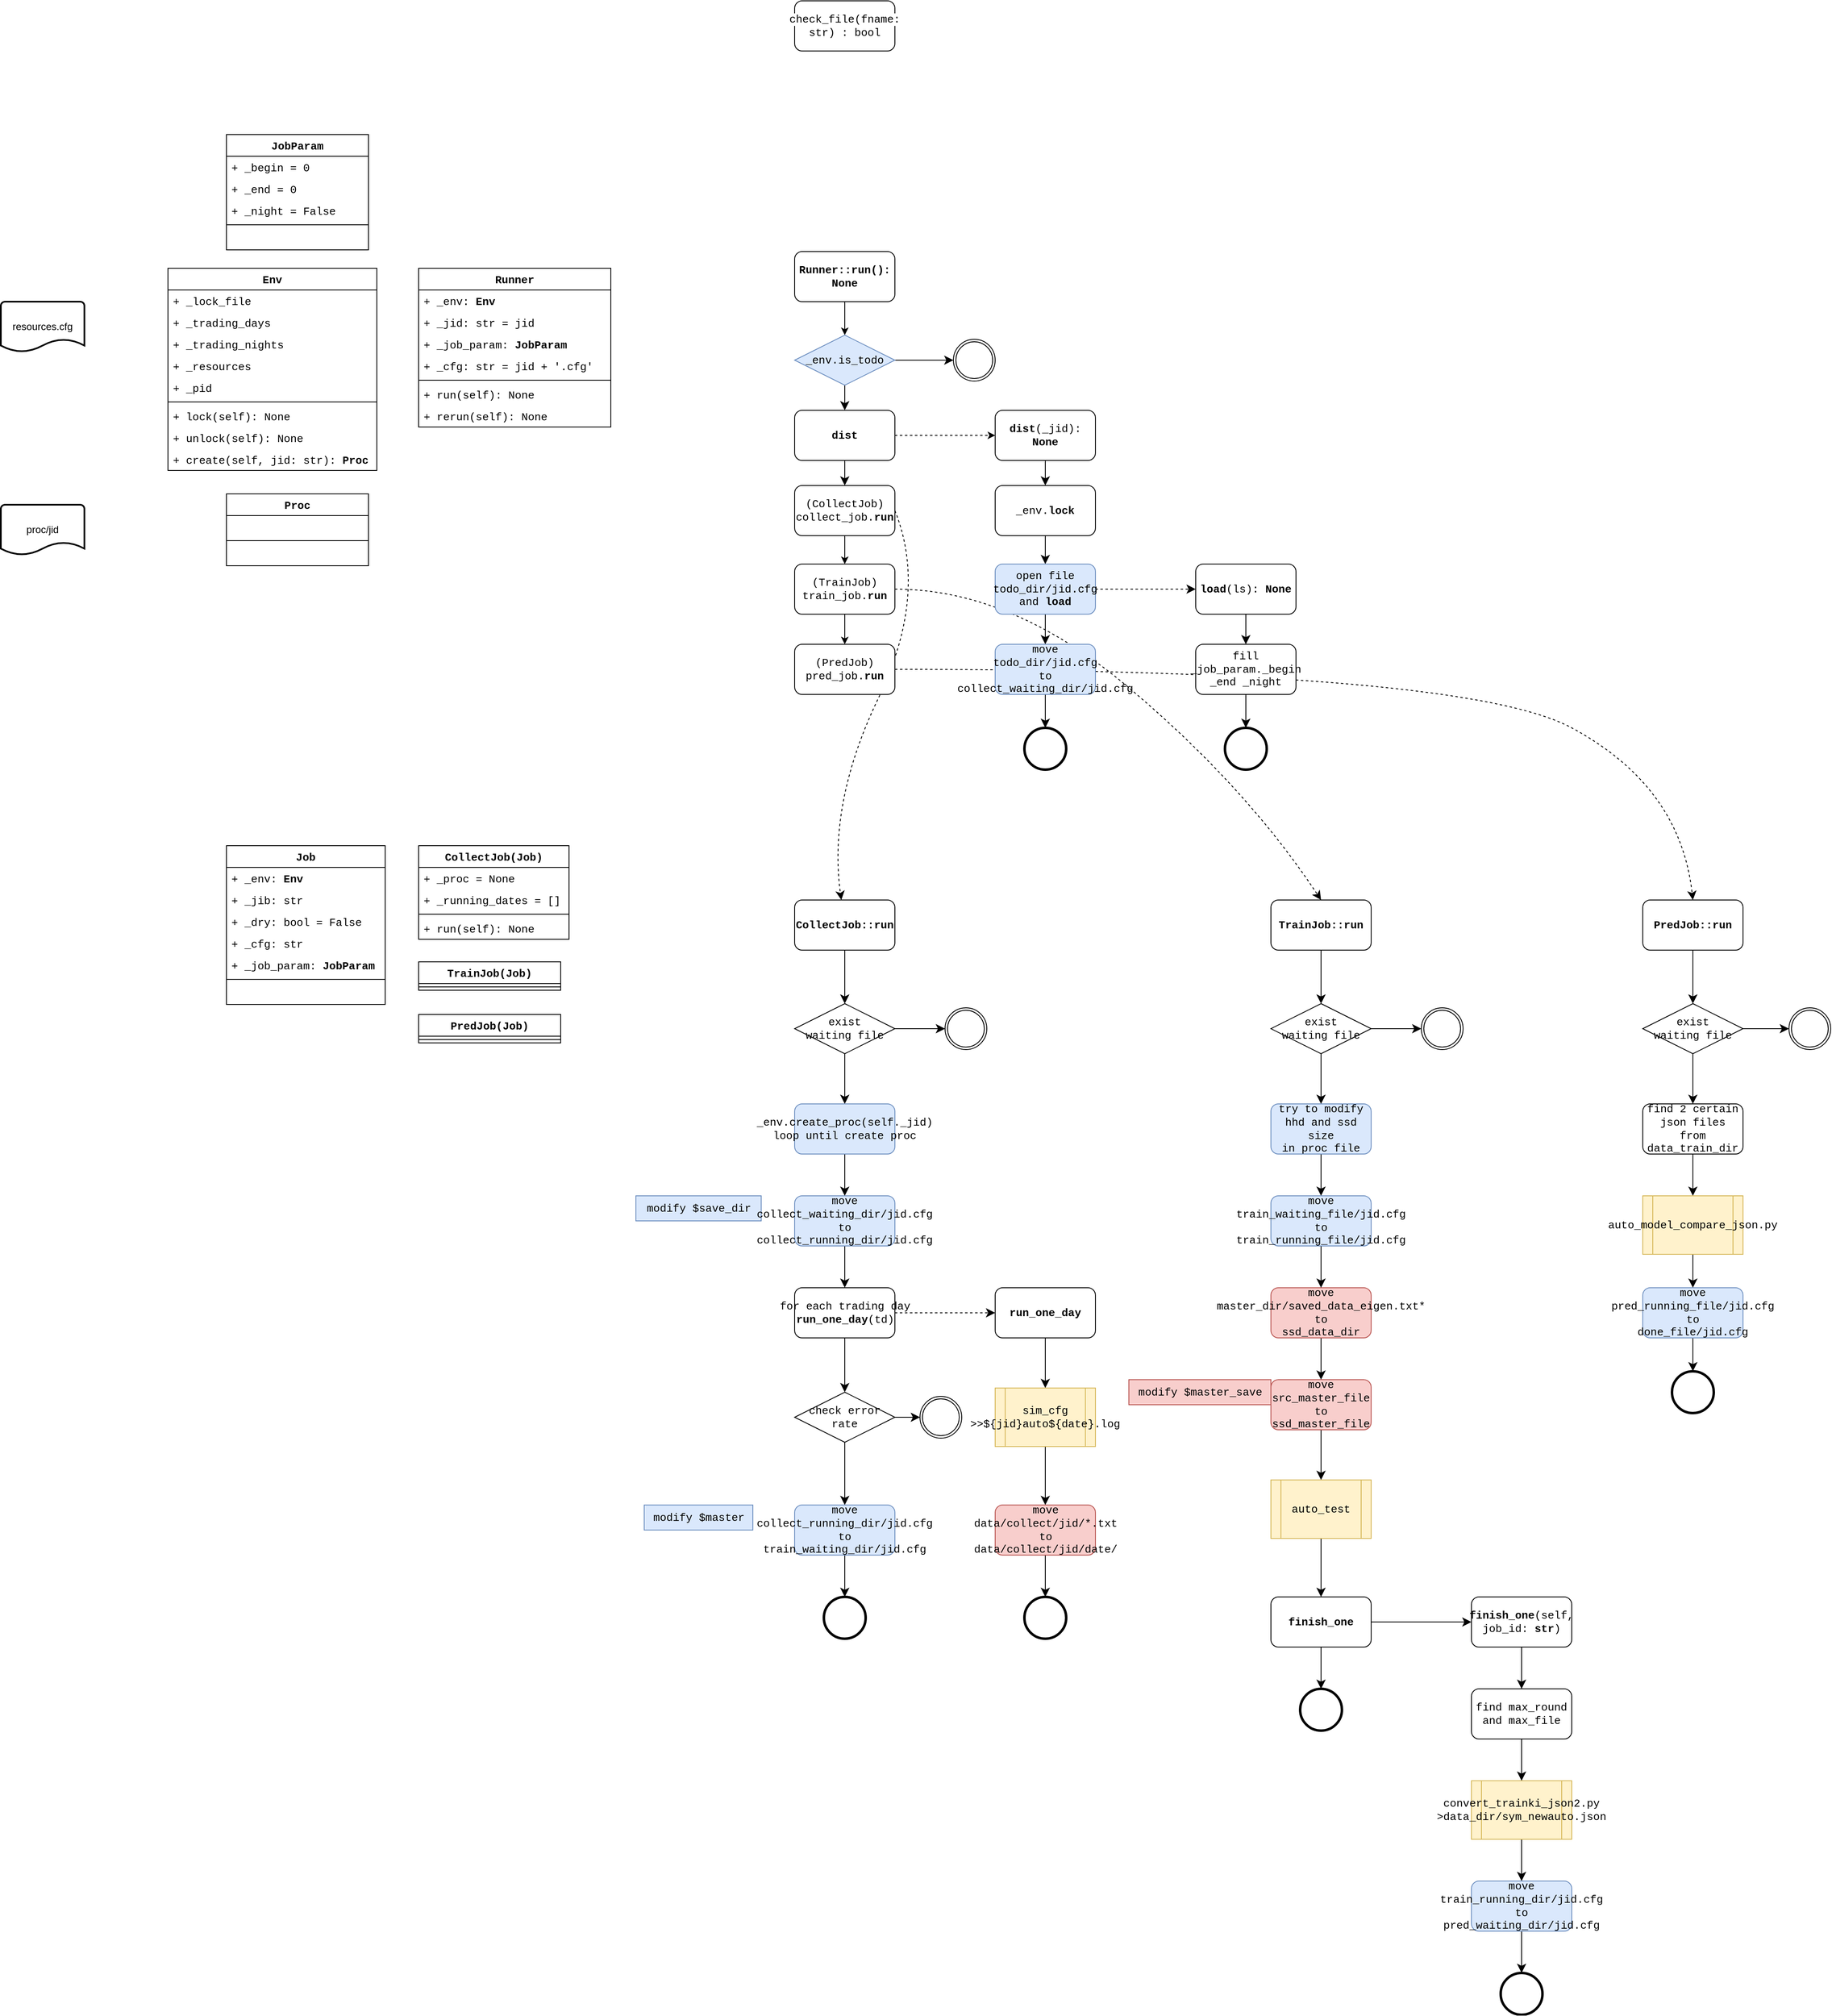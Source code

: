 <mxfile version="24.7.6" pages="2">
  <diagram name="uml&amp;流程图" id="2THthLepEFFgmK31MBts">
    <mxGraphModel dx="1981" dy="2400" grid="1" gridSize="10" guides="1" tooltips="1" connect="1" arrows="1" fold="1" page="1" pageScale="1" pageWidth="850" pageHeight="1100" math="0" shadow="0">
      <root>
        <mxCell id="0" />
        <mxCell id="1" parent="0" />
        <mxCell id="mLIb4eEJLBHRUBHXUa-s-99" value="modify $save_dir" style="text;html=1;align=center;verticalAlign=middle;resizable=0;points=[];autosize=1;strokeColor=#6c8ebf;fillColor=#dae8fc;fontSize=13;fontFamily=Courier New;" parent="1" vertex="1">
          <mxGeometry x="-50" y="1200" width="150" height="30" as="geometry" />
        </mxCell>
        <mxCell id="pPlREHLhx56nWzBl8VDQ-3" value="" style="edgeStyle=orthogonalEdgeStyle;rounded=1;orthogonalLoop=1;jettySize=auto;html=1;fontFamily=Courier New;strokeColor=default;align=center;verticalAlign=middle;fontSize=13;fontColor=default;fillColor=default;" parent="1" source="pPlREHLhx56nWzBl8VDQ-1" target="pPlREHLhx56nWzBl8VDQ-2" edge="1">
          <mxGeometry relative="1" as="geometry" />
        </mxCell>
        <mxCell id="pPlREHLhx56nWzBl8VDQ-1" value="Runner::run(): None" style="rounded=1;whiteSpace=wrap;html=1;fontFamily=Courier New;fontStyle=1;strokeColor=default;align=center;verticalAlign=middle;fontSize=13;fontColor=default;fillColor=default;" parent="1" vertex="1">
          <mxGeometry x="140" y="70" width="120" height="60" as="geometry" />
        </mxCell>
        <mxCell id="mLIb4eEJLBHRUBHXUa-s-9" value="" style="edgeStyle=none;curved=1;rounded=0;orthogonalLoop=1;jettySize=auto;html=1;fontSize=13;startSize=8;endSize=8;fontFamily=Courier New;" parent="1" source="pPlREHLhx56nWzBl8VDQ-2" target="mLIb4eEJLBHRUBHXUa-s-8" edge="1">
          <mxGeometry relative="1" as="geometry" />
        </mxCell>
        <mxCell id="mLIb4eEJLBHRUBHXUa-s-47" value="" style="edgeStyle=none;curved=1;rounded=0;orthogonalLoop=1;jettySize=auto;html=1;fontSize=13;startSize=8;endSize=8;" parent="1" source="pPlREHLhx56nWzBl8VDQ-2" target="mLIb4eEJLBHRUBHXUa-s-46" edge="1">
          <mxGeometry relative="1" as="geometry" />
        </mxCell>
        <mxCell id="pPlREHLhx56nWzBl8VDQ-2" value="&lt;div style=&quot;font-size: 13px;&quot;&gt;_env.is_todo&lt;/div&gt;" style="whiteSpace=wrap;html=1;rounded=0;shape=rhombus;perimeter=rhombusPerimeter;fontFamily=Courier New;strokeColor=#6c8ebf;align=center;verticalAlign=middle;fontSize=13;fillColor=#dae8fc;" parent="1" vertex="1">
          <mxGeometry x="140" y="170" width="120" height="60" as="geometry" />
        </mxCell>
        <mxCell id="pPlREHLhx56nWzBl8VDQ-9" value="" style="edgeStyle=orthogonalEdgeStyle;rounded=1;orthogonalLoop=1;jettySize=auto;html=1;fontFamily=Courier New;strokeColor=default;align=center;verticalAlign=middle;fontSize=13;fontColor=default;fillColor=default;" parent="1" source="pPlREHLhx56nWzBl8VDQ-6" target="pPlREHLhx56nWzBl8VDQ-8" edge="1">
          <mxGeometry relative="1" as="geometry" />
        </mxCell>
        <mxCell id="mLIb4eEJLBHRUBHXUa-s-100" style="edgeStyle=none;curved=1;rounded=0;orthogonalLoop=1;jettySize=auto;html=1;fontSize=13;startSize=8;endSize=8;dashed=1;exitX=0;exitY=0.5;exitDx=0;exitDy=0;" parent="1" source="pPlREHLhx56nWzBl8VDQ-6" target="mLIb4eEJLBHRUBHXUa-s-48" edge="1">
          <mxGeometry relative="1" as="geometry">
            <Array as="points">
              <mxPoint x="300" y="480" />
              <mxPoint x="180" y="730" />
            </Array>
          </mxGeometry>
        </mxCell>
        <mxCell id="pPlREHLhx56nWzBl8VDQ-6" value="(CollectJob) &lt;font style=&quot;font-size: 13px;&quot;&gt;collect_job.&lt;b style=&quot;font-size: 13px;&quot;&gt;run&lt;/b&gt;&lt;/font&gt;" style="whiteSpace=wrap;html=1;rounded=1;fontFamily=Courier New;strokeColor=default;align=center;verticalAlign=middle;fontSize=13;fontColor=default;fillColor=default;direction=west;" parent="1" vertex="1">
          <mxGeometry x="140" y="350" width="120" height="60" as="geometry" />
        </mxCell>
        <mxCell id="pPlREHLhx56nWzBl8VDQ-11" value="" style="edgeStyle=orthogonalEdgeStyle;rounded=1;orthogonalLoop=1;jettySize=auto;html=1;fontFamily=Courier New;strokeColor=default;align=center;verticalAlign=middle;fontSize=13;fontColor=default;fillColor=default;" parent="1" source="pPlREHLhx56nWzBl8VDQ-8" target="pPlREHLhx56nWzBl8VDQ-10" edge="1">
          <mxGeometry relative="1" as="geometry" />
        </mxCell>
        <mxCell id="mLIb4eEJLBHRUBHXUa-s-157" style="edgeStyle=none;curved=1;rounded=0;orthogonalLoop=1;jettySize=auto;html=1;entryX=0.5;entryY=0;entryDx=0;entryDy=0;fontSize=13;startSize=8;endSize=8;exitX=1;exitY=0.5;exitDx=0;exitDy=0;dashed=1;" parent="1" source="pPlREHLhx56nWzBl8VDQ-8" target="mLIb4eEJLBHRUBHXUa-s-125" edge="1">
          <mxGeometry relative="1" as="geometry">
            <Array as="points">
              <mxPoint x="400" y="474" />
              <mxPoint x="680" y="710" />
            </Array>
          </mxGeometry>
        </mxCell>
        <mxCell id="pPlREHLhx56nWzBl8VDQ-8" value="(TrainJob)&lt;br style=&quot;font-size: 13px;&quot;&gt;&lt;div style=&quot;font-size: 13px;&quot;&gt;train_job.&lt;b style=&quot;font-size: 13px;&quot;&gt;run&lt;/b&gt;&lt;/div&gt;" style="whiteSpace=wrap;html=1;rounded=1;fontFamily=Courier New;strokeColor=default;align=center;verticalAlign=middle;fontSize=13;fontColor=default;fillColor=default;" parent="1" vertex="1">
          <mxGeometry x="140" y="444" width="120" height="60" as="geometry" />
        </mxCell>
        <mxCell id="prs-F5NJI6V2_cwa7r63-17" style="edgeStyle=none;curved=1;rounded=0;orthogonalLoop=1;jettySize=auto;html=1;entryX=0.5;entryY=0;entryDx=0;entryDy=0;fontSize=12;startSize=8;endSize=8;dashed=1;" parent="1" source="pPlREHLhx56nWzBl8VDQ-10" target="prs-F5NJI6V2_cwa7r63-1" edge="1">
          <mxGeometry relative="1" as="geometry">
            <Array as="points">
              <mxPoint x="940" y="570" />
              <mxPoint x="1200" y="710" />
            </Array>
          </mxGeometry>
        </mxCell>
        <mxCell id="pPlREHLhx56nWzBl8VDQ-10" value="&lt;div style=&quot;font-size: 13px;&quot;&gt;(PredJob)&lt;br style=&quot;font-size: 13px;&quot;&gt;&lt;/div&gt;&lt;div style=&quot;font-size: 13px;&quot;&gt;pred_job.&lt;b style=&quot;font-size: 13px;&quot;&gt;run&lt;/b&gt;&lt;/div&gt;" style="whiteSpace=wrap;html=1;rounded=1;fontFamily=Courier New;strokeColor=default;align=center;verticalAlign=middle;fontSize=13;fontColor=default;fillColor=default;" parent="1" vertex="1">
          <mxGeometry x="140" y="540" width="120" height="60" as="geometry" />
        </mxCell>
        <mxCell id="pPlREHLhx56nWzBl8VDQ-14" value="&lt;font style=&quot;font-size: 13px;&quot;&gt;&lt;span style=&quot;background-color: rgb(255, 255, 255); font-size: 13px;&quot;&gt;check_file(fname: str) : bool&lt;br style=&quot;font-size: 13px;&quot;&gt;&lt;/span&gt;&lt;/font&gt;" style="rounded=1;html=1;fontFamily=Courier New;whiteSpace=wrap;fontSize=13;" parent="1" vertex="1">
          <mxGeometry x="140" y="-230" width="120" height="60" as="geometry" />
        </mxCell>
        <mxCell id="mLIb4eEJLBHRUBHXUa-s-13" value="" style="edgeStyle=none;curved=1;rounded=0;orthogonalLoop=1;jettySize=auto;html=1;fontSize=13;startSize=8;endSize=8;fontFamily=Courier New;" parent="1" source="mLIb4eEJLBHRUBHXUa-s-8" target="pPlREHLhx56nWzBl8VDQ-6" edge="1">
          <mxGeometry relative="1" as="geometry" />
        </mxCell>
        <mxCell id="mLIb4eEJLBHRUBHXUa-s-57" value="" style="edgeStyle=none;curved=1;rounded=0;orthogonalLoop=1;jettySize=auto;html=1;fontSize=13;dashed=1;" parent="1" source="mLIb4eEJLBHRUBHXUa-s-8" target="mLIb4eEJLBHRUBHXUa-s-56" edge="1">
          <mxGeometry relative="1" as="geometry" />
        </mxCell>
        <mxCell id="mLIb4eEJLBHRUBHXUa-s-8" value="dist" style="whiteSpace=wrap;html=1;fontSize=13;fontFamily=Courier New;rounded=1;fontStyle=1" parent="1" vertex="1">
          <mxGeometry x="140" y="260" width="120" height="60" as="geometry" />
        </mxCell>
        <mxCell id="mLIb4eEJLBHRUBHXUa-s-15" value="&lt;div style=&quot;font-size: 13px;&quot;&gt;Runner&lt;/div&gt;" style="swimlane;fontStyle=1;align=center;verticalAlign=top;childLayout=stackLayout;horizontal=1;startSize=26;horizontalStack=0;resizeParent=1;resizeParentMax=0;resizeLast=0;collapsible=1;marginBottom=0;whiteSpace=wrap;html=1;fontSize=13;fontFamily=Courier New;" parent="1" vertex="1">
          <mxGeometry x="-310" y="90" width="230" height="190" as="geometry" />
        </mxCell>
        <mxCell id="mLIb4eEJLBHRUBHXUa-s-16" value="+ _env: &lt;b style=&quot;font-size: 13px;&quot;&gt;Env&lt;/b&gt;" style="text;strokeColor=none;fillColor=none;align=left;verticalAlign=top;spacingLeft=4;spacingRight=4;overflow=hidden;rotatable=0;points=[[0,0.5],[1,0.5]];portConstraint=eastwest;whiteSpace=wrap;html=1;fontSize=13;fontFamily=Courier New;" parent="mLIb4eEJLBHRUBHXUa-s-15" vertex="1">
          <mxGeometry y="26" width="230" height="26" as="geometry" />
        </mxCell>
        <mxCell id="mLIb4eEJLBHRUBHXUa-s-19" value="+ _jid: str = jid" style="text;strokeColor=none;fillColor=none;align=left;verticalAlign=top;spacingLeft=4;spacingRight=4;overflow=hidden;rotatable=0;points=[[0,0.5],[1,0.5]];portConstraint=eastwest;whiteSpace=wrap;html=1;fontSize=13;fontFamily=Courier New;" parent="mLIb4eEJLBHRUBHXUa-s-15" vertex="1">
          <mxGeometry y="52" width="230" height="26" as="geometry" />
        </mxCell>
        <mxCell id="mLIb4eEJLBHRUBHXUa-s-20" value="+ _job_param: &lt;b style=&quot;font-size: 13px;&quot;&gt;JobParam&lt;/b&gt;" style="text;strokeColor=none;fillColor=none;align=left;verticalAlign=top;spacingLeft=4;spacingRight=4;overflow=hidden;rotatable=0;points=[[0,0.5],[1,0.5]];portConstraint=eastwest;whiteSpace=wrap;html=1;fontSize=13;fontFamily=Courier New;" parent="mLIb4eEJLBHRUBHXUa-s-15" vertex="1">
          <mxGeometry y="78" width="230" height="26" as="geometry" />
        </mxCell>
        <mxCell id="mLIb4eEJLBHRUBHXUa-s-21" value="+ _cfg: str = jid + &#39;.cfg&#39;" style="text;strokeColor=none;fillColor=none;align=left;verticalAlign=top;spacingLeft=4;spacingRight=4;overflow=hidden;rotatable=0;points=[[0,0.5],[1,0.5]];portConstraint=eastwest;whiteSpace=wrap;html=1;fontSize=13;fontFamily=Courier New;" parent="mLIb4eEJLBHRUBHXUa-s-15" vertex="1">
          <mxGeometry y="104" width="230" height="26" as="geometry" />
        </mxCell>
        <mxCell id="mLIb4eEJLBHRUBHXUa-s-17" value="" style="line;strokeWidth=1;fillColor=none;align=left;verticalAlign=middle;spacingTop=-1;spacingLeft=3;spacingRight=3;rotatable=0;labelPosition=right;points=[];portConstraint=eastwest;strokeColor=inherit;fontSize=13;fontFamily=Courier New;" parent="mLIb4eEJLBHRUBHXUa-s-15" vertex="1">
          <mxGeometry y="130" width="230" height="8" as="geometry" />
        </mxCell>
        <mxCell id="mLIb4eEJLBHRUBHXUa-s-18" value="+ run(self): None" style="text;strokeColor=none;fillColor=none;align=left;verticalAlign=top;spacingLeft=4;spacingRight=4;overflow=hidden;rotatable=0;points=[[0,0.5],[1,0.5]];portConstraint=eastwest;whiteSpace=wrap;html=1;fontSize=13;fontFamily=Courier New;" parent="mLIb4eEJLBHRUBHXUa-s-15" vertex="1">
          <mxGeometry y="138" width="230" height="26" as="geometry" />
        </mxCell>
        <mxCell id="mLIb4eEJLBHRUBHXUa-s-30" value="+ rerun(self): None" style="text;strokeColor=none;fillColor=none;align=left;verticalAlign=top;spacingLeft=4;spacingRight=4;overflow=hidden;rotatable=0;points=[[0,0.5],[1,0.5]];portConstraint=eastwest;whiteSpace=wrap;html=1;fontSize=13;fontFamily=Courier New;" parent="mLIb4eEJLBHRUBHXUa-s-15" vertex="1">
          <mxGeometry y="164" width="230" height="26" as="geometry" />
        </mxCell>
        <mxCell id="mLIb4eEJLBHRUBHXUa-s-22" value="Env" style="swimlane;fontStyle=1;align=center;verticalAlign=top;childLayout=stackLayout;horizontal=1;startSize=26;horizontalStack=0;resizeParent=1;resizeParentMax=0;resizeLast=0;collapsible=1;marginBottom=0;whiteSpace=wrap;html=1;fontSize=13;fontFamily=Courier New;" parent="1" vertex="1">
          <mxGeometry x="-610" y="90" width="250" height="242" as="geometry" />
        </mxCell>
        <mxCell id="XVDEXm9eUs0MD4T2L7Vd-6" value="+ _lock_file&lt;span style=&quot;white-space: pre;&quot;&gt;&#x9;&lt;/span&gt;" style="text;strokeColor=none;fillColor=none;align=left;verticalAlign=top;spacingLeft=4;spacingRight=4;overflow=hidden;rotatable=0;points=[[0,0.5],[1,0.5]];portConstraint=eastwest;whiteSpace=wrap;html=1;fontSize=13;fontFamily=Courier New;" parent="mLIb4eEJLBHRUBHXUa-s-22" vertex="1">
          <mxGeometry y="26" width="250" height="26" as="geometry" />
        </mxCell>
        <mxCell id="XVDEXm9eUs0MD4T2L7Vd-8" value="+ _trading_days" style="text;strokeColor=none;fillColor=none;align=left;verticalAlign=top;spacingLeft=4;spacingRight=4;overflow=hidden;rotatable=0;points=[[0,0.5],[1,0.5]];portConstraint=eastwest;whiteSpace=wrap;html=1;fontSize=13;fontFamily=Courier New;" parent="mLIb4eEJLBHRUBHXUa-s-22" vertex="1">
          <mxGeometry y="52" width="250" height="26" as="geometry" />
        </mxCell>
        <mxCell id="XVDEXm9eUs0MD4T2L7Vd-7" value="+ _trading_nights" style="text;strokeColor=none;fillColor=none;align=left;verticalAlign=top;spacingLeft=4;spacingRight=4;overflow=hidden;rotatable=0;points=[[0,0.5],[1,0.5]];portConstraint=eastwest;whiteSpace=wrap;html=1;fontSize=13;fontFamily=Courier New;" parent="mLIb4eEJLBHRUBHXUa-s-22" vertex="1">
          <mxGeometry y="78" width="250" height="26" as="geometry" />
        </mxCell>
        <mxCell id="mLIb4eEJLBHRUBHXUa-s-23" value="+ _resources" style="text;strokeColor=none;fillColor=none;align=left;verticalAlign=top;spacingLeft=4;spacingRight=4;overflow=hidden;rotatable=0;points=[[0,0.5],[1,0.5]];portConstraint=eastwest;whiteSpace=wrap;html=1;fontSize=13;fontFamily=Courier New;" parent="mLIb4eEJLBHRUBHXUa-s-22" vertex="1">
          <mxGeometry y="104" width="250" height="26" as="geometry" />
        </mxCell>
        <mxCell id="XVDEXm9eUs0MD4T2L7Vd-9" value="+ _pid" style="text;strokeColor=none;fillColor=none;align=left;verticalAlign=top;spacingLeft=4;spacingRight=4;overflow=hidden;rotatable=0;points=[[0,0.5],[1,0.5]];portConstraint=eastwest;whiteSpace=wrap;html=1;fontSize=13;fontFamily=Courier New;" parent="mLIb4eEJLBHRUBHXUa-s-22" vertex="1">
          <mxGeometry y="130" width="250" height="26" as="geometry" />
        </mxCell>
        <mxCell id="mLIb4eEJLBHRUBHXUa-s-27" value="" style="line;strokeWidth=1;fillColor=none;align=left;verticalAlign=middle;spacingTop=-1;spacingLeft=3;spacingRight=3;rotatable=0;labelPosition=right;points=[];portConstraint=eastwest;strokeColor=inherit;fontSize=13;fontFamily=Courier New;" parent="mLIb4eEJLBHRUBHXUa-s-22" vertex="1">
          <mxGeometry y="156" width="250" height="8" as="geometry" />
        </mxCell>
        <mxCell id="mLIb4eEJLBHRUBHXUa-s-28" value="+ lock(self): None" style="text;strokeColor=none;fillColor=none;align=left;verticalAlign=top;spacingLeft=4;spacingRight=4;overflow=hidden;rotatable=0;points=[[0,0.5],[1,0.5]];portConstraint=eastwest;whiteSpace=wrap;html=1;fontSize=13;fontFamily=Courier New;" parent="mLIb4eEJLBHRUBHXUa-s-22" vertex="1">
          <mxGeometry y="164" width="250" height="26" as="geometry" />
        </mxCell>
        <mxCell id="mLIb4eEJLBHRUBHXUa-s-29" value="+ unlock(self): None" style="text;strokeColor=none;fillColor=none;align=left;verticalAlign=top;spacingLeft=4;spacingRight=4;overflow=hidden;rotatable=0;points=[[0,0.5],[1,0.5]];portConstraint=eastwest;whiteSpace=wrap;html=1;fontSize=13;fontFamily=Courier New;" parent="mLIb4eEJLBHRUBHXUa-s-22" vertex="1">
          <mxGeometry y="190" width="250" height="26" as="geometry" />
        </mxCell>
        <mxCell id="mLIb4eEJLBHRUBHXUa-s-83" value="+ create(self, jid: str): &lt;b style=&quot;font-size: 13px;&quot;&gt;Proc&lt;/b&gt;" style="text;strokeColor=none;fillColor=none;align=left;verticalAlign=top;spacingLeft=4;spacingRight=4;overflow=hidden;rotatable=0;points=[[0,0.5],[1,0.5]];portConstraint=eastwest;whiteSpace=wrap;html=1;fontSize=13;fontFamily=Courier New;" parent="mLIb4eEJLBHRUBHXUa-s-22" vertex="1">
          <mxGeometry y="216" width="250" height="26" as="geometry" />
        </mxCell>
        <mxCell id="mLIb4eEJLBHRUBHXUa-s-31" value="CollectJob(Job)" style="swimlane;fontStyle=1;align=center;verticalAlign=top;childLayout=stackLayout;horizontal=1;startSize=26;horizontalStack=0;resizeParent=1;resizeParentMax=0;resizeLast=0;collapsible=1;marginBottom=0;whiteSpace=wrap;html=1;fontSize=13;fontFamily=Courier New;" parent="1" vertex="1">
          <mxGeometry x="-310" y="781" width="180" height="112" as="geometry" />
        </mxCell>
        <mxCell id="mLIb4eEJLBHRUBHXUa-s-45" value="+ _proc = None" style="text;strokeColor=none;fillColor=none;align=left;verticalAlign=top;spacingLeft=4;spacingRight=4;overflow=hidden;rotatable=0;points=[[0,0.5],[1,0.5]];portConstraint=eastwest;whiteSpace=wrap;html=1;fontSize=13;fontFamily=Courier New;" parent="mLIb4eEJLBHRUBHXUa-s-31" vertex="1">
          <mxGeometry y="26" width="180" height="26" as="geometry" />
        </mxCell>
        <mxCell id="mLIb4eEJLBHRUBHXUa-s-32" value="+ _running_dates = []" style="text;strokeColor=none;fillColor=none;align=left;verticalAlign=top;spacingLeft=4;spacingRight=4;overflow=hidden;rotatable=0;points=[[0,0.5],[1,0.5]];portConstraint=eastwest;whiteSpace=wrap;html=1;fontSize=13;fontFamily=Courier New;" parent="mLIb4eEJLBHRUBHXUa-s-31" vertex="1">
          <mxGeometry y="52" width="180" height="26" as="geometry" />
        </mxCell>
        <mxCell id="mLIb4eEJLBHRUBHXUa-s-33" value="" style="line;strokeWidth=1;fillColor=none;align=left;verticalAlign=middle;spacingTop=-1;spacingLeft=3;spacingRight=3;rotatable=0;labelPosition=right;points=[];portConstraint=eastwest;strokeColor=inherit;fontSize=13;fontFamily=Courier New;" parent="mLIb4eEJLBHRUBHXUa-s-31" vertex="1">
          <mxGeometry y="78" width="180" height="8" as="geometry" />
        </mxCell>
        <mxCell id="mLIb4eEJLBHRUBHXUa-s-34" value="+ run(self): None" style="text;strokeColor=none;fillColor=none;align=left;verticalAlign=top;spacingLeft=4;spacingRight=4;overflow=hidden;rotatable=0;points=[[0,0.5],[1,0.5]];portConstraint=eastwest;whiteSpace=wrap;html=1;fontSize=13;fontFamily=Courier New;" parent="mLIb4eEJLBHRUBHXUa-s-31" vertex="1">
          <mxGeometry y="86" width="180" height="26" as="geometry" />
        </mxCell>
        <mxCell id="mLIb4eEJLBHRUBHXUa-s-36" value="Job" style="swimlane;fontStyle=1;align=center;verticalAlign=top;childLayout=stackLayout;horizontal=1;startSize=26;horizontalStack=0;resizeParent=1;resizeParentMax=0;resizeLast=0;collapsible=1;marginBottom=0;whiteSpace=wrap;html=1;fontSize=13;fontFamily=Courier New;" parent="1" vertex="1">
          <mxGeometry x="-540" y="781" width="190" height="190" as="geometry" />
        </mxCell>
        <mxCell id="mLIb4eEJLBHRUBHXUa-s-37" value="+ _env: &lt;b style=&quot;font-size: 13px;&quot;&gt;Env&lt;/b&gt;" style="text;strokeColor=none;fillColor=none;align=left;verticalAlign=top;spacingLeft=4;spacingRight=4;overflow=hidden;rotatable=0;points=[[0,0.5],[1,0.5]];portConstraint=eastwest;whiteSpace=wrap;html=1;fontSize=13;fontFamily=Courier New;" parent="mLIb4eEJLBHRUBHXUa-s-36" vertex="1">
          <mxGeometry y="26" width="190" height="26" as="geometry" />
        </mxCell>
        <mxCell id="mLIb4eEJLBHRUBHXUa-s-41" value="+ _jib: str" style="text;strokeColor=none;fillColor=none;align=left;verticalAlign=top;spacingLeft=4;spacingRight=4;overflow=hidden;rotatable=0;points=[[0,0.5],[1,0.5]];portConstraint=eastwest;whiteSpace=wrap;html=1;fontSize=13;fontFamily=Courier New;" parent="mLIb4eEJLBHRUBHXUa-s-36" vertex="1">
          <mxGeometry y="52" width="190" height="26" as="geometry" />
        </mxCell>
        <mxCell id="mLIb4eEJLBHRUBHXUa-s-43" value="+ _dry: bool = False" style="text;strokeColor=none;fillColor=none;align=left;verticalAlign=top;spacingLeft=4;spacingRight=4;overflow=hidden;rotatable=0;points=[[0,0.5],[1,0.5]];portConstraint=eastwest;whiteSpace=wrap;html=1;fontSize=13;fontFamily=Courier New;" parent="mLIb4eEJLBHRUBHXUa-s-36" vertex="1">
          <mxGeometry y="78" width="190" height="26" as="geometry" />
        </mxCell>
        <mxCell id="mLIb4eEJLBHRUBHXUa-s-42" value="+ _cfg:&amp;nbsp;str" style="text;strokeColor=none;fillColor=none;align=left;verticalAlign=top;spacingLeft=4;spacingRight=4;overflow=hidden;rotatable=0;points=[[0,0.5],[1,0.5]];portConstraint=eastwest;whiteSpace=wrap;html=1;fontSize=13;fontFamily=Courier New;" parent="mLIb4eEJLBHRUBHXUa-s-36" vertex="1">
          <mxGeometry y="104" width="190" height="26" as="geometry" />
        </mxCell>
        <mxCell id="mLIb4eEJLBHRUBHXUa-s-44" value="+ _job_param: &lt;b style=&quot;font-size: 13px;&quot;&gt;JobParam&lt;/b&gt;" style="text;strokeColor=none;fillColor=none;align=left;verticalAlign=top;spacingLeft=4;spacingRight=4;overflow=hidden;rotatable=0;points=[[0,0.5],[1,0.5]];portConstraint=eastwest;whiteSpace=wrap;html=1;fontSize=13;fontFamily=Courier New;" parent="mLIb4eEJLBHRUBHXUa-s-36" vertex="1">
          <mxGeometry y="130" width="190" height="26" as="geometry" />
        </mxCell>
        <mxCell id="mLIb4eEJLBHRUBHXUa-s-38" value="" style="line;strokeWidth=1;fillColor=none;align=left;verticalAlign=middle;spacingTop=-1;spacingLeft=3;spacingRight=3;rotatable=0;labelPosition=right;points=[];portConstraint=eastwest;strokeColor=inherit;fontSize=13;fontFamily=Courier New;" parent="mLIb4eEJLBHRUBHXUa-s-36" vertex="1">
          <mxGeometry y="156" width="190" height="8" as="geometry" />
        </mxCell>
        <mxCell id="mLIb4eEJLBHRUBHXUa-s-39" value="&amp;nbsp;" style="text;strokeColor=none;fillColor=none;align=left;verticalAlign=top;spacingLeft=4;spacingRight=4;overflow=hidden;rotatable=0;points=[[0,0.5],[1,0.5]];portConstraint=eastwest;whiteSpace=wrap;html=1;fontSize=13;fontFamily=Courier New;" parent="mLIb4eEJLBHRUBHXUa-s-36" vertex="1">
          <mxGeometry y="164" width="190" height="26" as="geometry" />
        </mxCell>
        <mxCell id="mLIb4eEJLBHRUBHXUa-s-46" value="" style="points=[[0.145,0.145,0],[0.5,0,0],[0.855,0.145,0],[1,0.5,0],[0.855,0.855,0],[0.5,1,0],[0.145,0.855,0],[0,0.5,0]];shape=mxgraph.bpmn.event;html=1;verticalLabelPosition=bottom;labelBackgroundColor=#ffffff;verticalAlign=top;align=center;perimeter=ellipsePerimeter;outlineConnect=0;aspect=fixed;outline=throwing;symbol=general;fontSize=13;" parent="1" vertex="1">
          <mxGeometry x="330" y="175" width="50" height="50" as="geometry" />
        </mxCell>
        <mxCell id="mLIb4eEJLBHRUBHXUa-s-78" value="" style="edgeStyle=none;curved=1;rounded=0;orthogonalLoop=1;jettySize=auto;html=1;fontSize=13;startSize=8;endSize=8;" parent="1" source="mLIb4eEJLBHRUBHXUa-s-48" target="mLIb4eEJLBHRUBHXUa-s-77" edge="1">
          <mxGeometry relative="1" as="geometry" />
        </mxCell>
        <mxCell id="mLIb4eEJLBHRUBHXUa-s-48" value="CollectJob::run" style="rounded=1;whiteSpace=wrap;html=1;fontFamily=Courier New;fontStyle=1;strokeColor=default;align=center;verticalAlign=middle;fontSize=13;fontColor=default;fillColor=default;" parent="1" vertex="1">
          <mxGeometry x="140" y="846" width="120" height="60" as="geometry" />
        </mxCell>
        <mxCell id="mLIb4eEJLBHRUBHXUa-s-49" value="JobParam" style="swimlane;fontStyle=1;align=center;verticalAlign=top;childLayout=stackLayout;horizontal=1;startSize=26;horizontalStack=0;resizeParent=1;resizeParentMax=0;resizeLast=0;collapsible=1;marginBottom=0;whiteSpace=wrap;html=1;fontSize=13;fontFamily=Courier New;" parent="1" vertex="1">
          <mxGeometry x="-540" y="-70" width="170" height="138" as="geometry" />
        </mxCell>
        <mxCell id="mLIb4eEJLBHRUBHXUa-s-50" value="+ _begin = 0" style="text;strokeColor=none;fillColor=none;align=left;verticalAlign=top;spacingLeft=4;spacingRight=4;overflow=hidden;rotatable=0;points=[[0,0.5],[1,0.5]];portConstraint=eastwest;whiteSpace=wrap;html=1;fontSize=13;fontFamily=Courier New;" parent="mLIb4eEJLBHRUBHXUa-s-49" vertex="1">
          <mxGeometry y="26" width="170" height="26" as="geometry" />
        </mxCell>
        <mxCell id="mLIb4eEJLBHRUBHXUa-s-54" value="+ _end = 0" style="text;strokeColor=none;fillColor=none;align=left;verticalAlign=top;spacingLeft=4;spacingRight=4;overflow=hidden;rotatable=0;points=[[0,0.5],[1,0.5]];portConstraint=eastwest;whiteSpace=wrap;html=1;fontSize=13;fontFamily=Courier New;" parent="mLIb4eEJLBHRUBHXUa-s-49" vertex="1">
          <mxGeometry y="52" width="170" height="26" as="geometry" />
        </mxCell>
        <mxCell id="mLIb4eEJLBHRUBHXUa-s-55" value="+ _night = False" style="text;strokeColor=none;fillColor=none;align=left;verticalAlign=top;spacingLeft=4;spacingRight=4;overflow=hidden;rotatable=0;points=[[0,0.5],[1,0.5]];portConstraint=eastwest;whiteSpace=wrap;html=1;fontSize=13;fontFamily=Courier New;" parent="mLIb4eEJLBHRUBHXUa-s-49" vertex="1">
          <mxGeometry y="78" width="170" height="26" as="geometry" />
        </mxCell>
        <mxCell id="mLIb4eEJLBHRUBHXUa-s-51" value="" style="line;strokeWidth=1;fillColor=none;align=left;verticalAlign=middle;spacingTop=-1;spacingLeft=3;spacingRight=3;rotatable=0;labelPosition=right;points=[];portConstraint=eastwest;strokeColor=inherit;fontSize=13;fontFamily=Courier New;" parent="mLIb4eEJLBHRUBHXUa-s-49" vertex="1">
          <mxGeometry y="104" width="170" height="8" as="geometry" />
        </mxCell>
        <mxCell id="mLIb4eEJLBHRUBHXUa-s-52" value="&amp;nbsp;" style="text;strokeColor=none;fillColor=none;align=left;verticalAlign=top;spacingLeft=4;spacingRight=4;overflow=hidden;rotatable=0;points=[[0,0.5],[1,0.5]];portConstraint=eastwest;whiteSpace=wrap;html=1;fontSize=13;fontFamily=Courier New;" parent="mLIb4eEJLBHRUBHXUa-s-49" vertex="1">
          <mxGeometry y="112" width="170" height="26" as="geometry" />
        </mxCell>
        <mxCell id="mLIb4eEJLBHRUBHXUa-s-59" value="" style="edgeStyle=none;curved=1;rounded=0;orthogonalLoop=1;jettySize=auto;html=1;fontSize=13;startSize=8;endSize=8;" parent="1" source="mLIb4eEJLBHRUBHXUa-s-56" target="mLIb4eEJLBHRUBHXUa-s-58" edge="1">
          <mxGeometry relative="1" as="geometry" />
        </mxCell>
        <mxCell id="mLIb4eEJLBHRUBHXUa-s-56" value="dist&lt;span style=&quot;font-weight: normal; font-size: 13px;&quot;&gt;(_jid):&lt;/span&gt; None" style="whiteSpace=wrap;html=1;fontFamily=Courier New;rounded=1;fontStyle=1;fontSize=13;" parent="1" vertex="1">
          <mxGeometry x="380" y="260" width="120" height="60" as="geometry" />
        </mxCell>
        <mxCell id="mLIb4eEJLBHRUBHXUa-s-61" value="" style="edgeStyle=none;curved=1;rounded=0;orthogonalLoop=1;jettySize=auto;html=1;fontSize=13;startSize=8;endSize=8;" parent="1" source="mLIb4eEJLBHRUBHXUa-s-58" target="mLIb4eEJLBHRUBHXUa-s-60" edge="1">
          <mxGeometry relative="1" as="geometry" />
        </mxCell>
        <mxCell id="mLIb4eEJLBHRUBHXUa-s-58" value="&lt;span style=&quot;font-weight: normal; font-size: 13px;&quot;&gt;_env.&lt;/span&gt;lock" style="whiteSpace=wrap;html=1;fontFamily=Courier New;rounded=1;fontStyle=1;fontSize=13;" parent="1" vertex="1">
          <mxGeometry x="380" y="350" width="120" height="60" as="geometry" />
        </mxCell>
        <mxCell id="XVDEXm9eUs0MD4T2L7Vd-3" style="edgeStyle=none;curved=1;rounded=0;orthogonalLoop=1;jettySize=auto;html=1;exitX=0.5;exitY=1;exitDx=0;exitDy=0;entryX=0.5;entryY=0;entryDx=0;entryDy=0;fontSize=12;startSize=8;endSize=8;" parent="1" source="mLIb4eEJLBHRUBHXUa-s-60" target="mLIb4eEJLBHRUBHXUa-s-68" edge="1">
          <mxGeometry relative="1" as="geometry" />
        </mxCell>
        <mxCell id="XVDEXm9eUs0MD4T2L7Vd-4" value="" style="edgeStyle=none;curved=1;rounded=0;orthogonalLoop=1;jettySize=auto;html=1;fontSize=12;startSize=8;endSize=8;dashed=1;" parent="1" source="mLIb4eEJLBHRUBHXUa-s-60" target="mLIb4eEJLBHRUBHXUa-s-64" edge="1">
          <mxGeometry relative="1" as="geometry" />
        </mxCell>
        <mxCell id="mLIb4eEJLBHRUBHXUa-s-60" value="&lt;div&gt;open file todo_dir/jid.cfg&lt;/div&gt;&lt;div&gt;and &lt;b&gt;load&lt;/b&gt;&lt;br&gt;&lt;/div&gt;" style="whiteSpace=wrap;html=1;fontFamily=Courier New;rounded=1;fillColor=#dae8fc;strokeColor=#6c8ebf;fontSize=13;" parent="1" vertex="1">
          <mxGeometry x="380" y="444" width="120" height="60" as="geometry" />
        </mxCell>
        <mxCell id="mLIb4eEJLBHRUBHXUa-s-67" value="" style="edgeStyle=none;curved=1;rounded=0;orthogonalLoop=1;jettySize=auto;html=1;fontSize=13;startSize=8;endSize=8;" parent="1" source="mLIb4eEJLBHRUBHXUa-s-64" target="mLIb4eEJLBHRUBHXUa-s-66" edge="1">
          <mxGeometry relative="1" as="geometry" />
        </mxCell>
        <mxCell id="mLIb4eEJLBHRUBHXUa-s-64" value="load&lt;span style=&quot;font-weight: normal; font-size: 13px;&quot;&gt;(ls):&lt;/span&gt; None" style="whiteSpace=wrap;html=1;fontFamily=Courier New;rounded=1;fontStyle=1;fontSize=13;" parent="1" vertex="1">
          <mxGeometry x="620" y="444" width="120" height="60" as="geometry" />
        </mxCell>
        <mxCell id="mLIb4eEJLBHRUBHXUa-s-73" value="" style="edgeStyle=none;curved=1;rounded=0;orthogonalLoop=1;jettySize=auto;html=1;fontSize=13;startSize=8;endSize=8;" parent="1" source="mLIb4eEJLBHRUBHXUa-s-66" target="mLIb4eEJLBHRUBHXUa-s-74" edge="1">
          <mxGeometry relative="1" as="geometry">
            <mxPoint x="680" y="665" as="targetPoint" />
          </mxGeometry>
        </mxCell>
        <mxCell id="mLIb4eEJLBHRUBHXUa-s-66" value="fill _job_param._begin _end _night" style="whiteSpace=wrap;html=1;fontFamily=Courier New;rounded=1;fontStyle=0;fontSize=13;" parent="1" vertex="1">
          <mxGeometry x="620" y="540" width="120" height="60" as="geometry" />
        </mxCell>
        <mxCell id="mLIb4eEJLBHRUBHXUa-s-76" value="" style="edgeStyle=none;curved=1;rounded=0;orthogonalLoop=1;jettySize=auto;html=1;fontSize=13;startSize=8;endSize=8;" parent="1" source="mLIb4eEJLBHRUBHXUa-s-68" target="mLIb4eEJLBHRUBHXUa-s-75" edge="1">
          <mxGeometry relative="1" as="geometry" />
        </mxCell>
        <mxCell id="mLIb4eEJLBHRUBHXUa-s-68" value="&lt;div style=&quot;font-size: 13px;&quot;&gt;move&lt;/div&gt;&lt;div style=&quot;font-size: 13px;&quot;&gt;todo_dir/jid.cfg&lt;/div&gt;&lt;div style=&quot;font-size: 13px;&quot;&gt;to&lt;/div&gt;&lt;div style=&quot;font-size: 13px;&quot;&gt;collect_waiting_dir/jid.cfg&lt;br style=&quot;font-size: 13px;&quot;&gt;&lt;/div&gt;" style="whiteSpace=wrap;html=1;fontFamily=Courier New;rounded=1;fillColor=#dae8fc;strokeColor=#6c8ebf;fontSize=13;" parent="1" vertex="1">
          <mxGeometry x="380" y="540" width="120" height="60" as="geometry" />
        </mxCell>
        <mxCell id="mLIb4eEJLBHRUBHXUa-s-74" value="" style="points=[[0.145,0.145,0],[0.5,0,0],[0.855,0.145,0],[1,0.5,0],[0.855,0.855,0],[0.5,1,0],[0.145,0.855,0],[0,0.5,0]];shape=mxgraph.bpmn.event;html=1;verticalLabelPosition=bottom;labelBackgroundColor=#ffffff;verticalAlign=top;align=center;perimeter=ellipsePerimeter;outlineConnect=0;aspect=fixed;outline=end;symbol=terminate2;fontSize=13;" parent="1" vertex="1">
          <mxGeometry x="655" y="640" width="50" height="50" as="geometry" />
        </mxCell>
        <mxCell id="mLIb4eEJLBHRUBHXUa-s-75" value="" style="points=[[0.145,0.145,0],[0.5,0,0],[0.855,0.145,0],[1,0.5,0],[0.855,0.855,0],[0.5,1,0],[0.145,0.855,0],[0,0.5,0]];shape=mxgraph.bpmn.event;html=1;verticalLabelPosition=bottom;labelBackgroundColor=#ffffff;verticalAlign=top;align=center;perimeter=ellipsePerimeter;outlineConnect=0;aspect=fixed;outline=end;symbol=terminate2;fontSize=13;" parent="1" vertex="1">
          <mxGeometry x="415" y="640" width="50" height="50" as="geometry" />
        </mxCell>
        <mxCell id="mLIb4eEJLBHRUBHXUa-s-80" value="" style="edgeStyle=none;curved=1;rounded=0;orthogonalLoop=1;jettySize=auto;html=1;fontSize=13;startSize=8;endSize=8;" parent="1" source="mLIb4eEJLBHRUBHXUa-s-77" target="mLIb4eEJLBHRUBHXUa-s-79" edge="1">
          <mxGeometry relative="1" as="geometry" />
        </mxCell>
        <mxCell id="mLIb4eEJLBHRUBHXUa-s-82" value="" style="edgeStyle=none;curved=1;rounded=0;orthogonalLoop=1;jettySize=auto;html=1;fontSize=13;startSize=8;endSize=8;" parent="1" source="mLIb4eEJLBHRUBHXUa-s-77" target="mLIb4eEJLBHRUBHXUa-s-81" edge="1">
          <mxGeometry relative="1" as="geometry" />
        </mxCell>
        <mxCell id="mLIb4eEJLBHRUBHXUa-s-77" value="&lt;div style=&quot;font-size: 13px;&quot;&gt;exist&lt;/div&gt;&lt;div style=&quot;font-size: 13px;&quot;&gt;waiting file&lt;br style=&quot;font-size: 13px;&quot;&gt;&lt;/div&gt;" style="rhombus;whiteSpace=wrap;html=1;fontFamily=Courier New;rounded=0;fontStyle=0;strokeColor=default;align=center;verticalAlign=middle;fontSize=13;fontColor=default;fillColor=default;" parent="1" vertex="1">
          <mxGeometry x="140" y="970" width="120" height="60" as="geometry" />
        </mxCell>
        <mxCell id="mLIb4eEJLBHRUBHXUa-s-79" value="" style="points=[[0.145,0.145,0],[0.5,0,0],[0.855,0.145,0],[1,0.5,0],[0.855,0.855,0],[0.5,1,0],[0.145,0.855,0],[0,0.5,0]];shape=mxgraph.bpmn.event;html=1;verticalLabelPosition=bottom;labelBackgroundColor=#ffffff;verticalAlign=top;align=center;perimeter=ellipsePerimeter;outlineConnect=0;aspect=fixed;outline=throwing;symbol=general;fontSize=13;" parent="1" vertex="1">
          <mxGeometry x="320" y="975" width="50" height="50" as="geometry" />
        </mxCell>
        <mxCell id="mLIb4eEJLBHRUBHXUa-s-96" value="" style="edgeStyle=none;curved=1;rounded=0;orthogonalLoop=1;jettySize=auto;html=1;fontSize=13;startSize=8;endSize=8;" parent="1" source="mLIb4eEJLBHRUBHXUa-s-81" target="mLIb4eEJLBHRUBHXUa-s-95" edge="1">
          <mxGeometry relative="1" as="geometry" />
        </mxCell>
        <mxCell id="mLIb4eEJLBHRUBHXUa-s-81" value="&lt;div style=&quot;font-size: 13px;&quot;&gt;_env.create_proc(self._jid)&lt;/div&gt;&lt;div style=&quot;font-size: 13px;&quot;&gt;loop until create proc&lt;br style=&quot;font-size: 13px;&quot;&gt;&lt;/div&gt;" style="whiteSpace=wrap;html=1;fontFamily=Courier New;rounded=1;fontStyle=0;fillColor=#dae8fc;strokeColor=#6c8ebf;fontSize=13;" parent="1" vertex="1">
          <mxGeometry x="140" y="1090" width="120" height="60" as="geometry" />
        </mxCell>
        <mxCell id="mLIb4eEJLBHRUBHXUa-s-88" value="Proc" style="swimlane;fontStyle=1;align=center;verticalAlign=top;childLayout=stackLayout;horizontal=1;startSize=26;horizontalStack=0;resizeParent=1;resizeParentMax=0;resizeLast=0;collapsible=1;marginBottom=0;whiteSpace=wrap;html=1;fontSize=13;fontFamily=Courier New;" parent="1" vertex="1">
          <mxGeometry x="-540" y="360" width="170" height="86" as="geometry" />
        </mxCell>
        <mxCell id="mLIb4eEJLBHRUBHXUa-s-89" value="&amp;nbsp;" style="text;strokeColor=none;fillColor=none;align=left;verticalAlign=top;spacingLeft=4;spacingRight=4;overflow=hidden;rotatable=0;points=[[0,0.5],[1,0.5]];portConstraint=eastwest;whiteSpace=wrap;html=1;fontSize=13;fontFamily=Courier New;" parent="mLIb4eEJLBHRUBHXUa-s-88" vertex="1">
          <mxGeometry y="26" width="170" height="26" as="geometry" />
        </mxCell>
        <mxCell id="mLIb4eEJLBHRUBHXUa-s-92" value="" style="line;strokeWidth=1;fillColor=none;align=left;verticalAlign=middle;spacingTop=-1;spacingLeft=3;spacingRight=3;rotatable=0;labelPosition=right;points=[];portConstraint=eastwest;strokeColor=inherit;fontSize=13;fontFamily=Courier New;" parent="mLIb4eEJLBHRUBHXUa-s-88" vertex="1">
          <mxGeometry y="52" width="170" height="8" as="geometry" />
        </mxCell>
        <mxCell id="mLIb4eEJLBHRUBHXUa-s-93" value="&amp;nbsp;" style="text;strokeColor=none;fillColor=none;align=left;verticalAlign=top;spacingLeft=4;spacingRight=4;overflow=hidden;rotatable=0;points=[[0,0.5],[1,0.5]];portConstraint=eastwest;whiteSpace=wrap;html=1;fontSize=13;fontFamily=Courier New;" parent="mLIb4eEJLBHRUBHXUa-s-88" vertex="1">
          <mxGeometry y="60" width="170" height="26" as="geometry" />
        </mxCell>
        <mxCell id="mLIb4eEJLBHRUBHXUa-s-98" value="" style="edgeStyle=none;curved=1;rounded=0;orthogonalLoop=1;jettySize=auto;html=1;fontSize=13;startSize=8;endSize=8;" parent="1" source="mLIb4eEJLBHRUBHXUa-s-95" target="mLIb4eEJLBHRUBHXUa-s-97" edge="1">
          <mxGeometry relative="1" as="geometry" />
        </mxCell>
        <mxCell id="mLIb4eEJLBHRUBHXUa-s-95" value="&lt;div style=&quot;font-size: 13px;&quot;&gt;move&lt;/div&gt;&lt;div style=&quot;font-size: 13px;&quot;&gt;collect_waiting_dir/jid.cfg&lt;/div&gt;&lt;div style=&quot;font-size: 13px;&quot;&gt;to&lt;/div&gt;&lt;div style=&quot;font-size: 13px;&quot;&gt;collect_running_dir/jid.cfg&lt;/div&gt;" style="whiteSpace=wrap;html=1;fontFamily=Courier New;rounded=1;fontStyle=0;fillColor=#dae8fc;strokeColor=#6c8ebf;fontSize=13;" parent="1" vertex="1">
          <mxGeometry x="140" y="1200" width="120" height="60" as="geometry" />
        </mxCell>
        <mxCell id="mLIb4eEJLBHRUBHXUa-s-102" value="" style="edgeStyle=none;curved=1;rounded=0;orthogonalLoop=1;jettySize=auto;html=1;fontSize=13;startSize=8;endSize=8;dashed=1;" parent="1" source="mLIb4eEJLBHRUBHXUa-s-97" target="mLIb4eEJLBHRUBHXUa-s-101" edge="1">
          <mxGeometry relative="1" as="geometry" />
        </mxCell>
        <mxCell id="mLIb4eEJLBHRUBHXUa-s-109" value="" style="edgeStyle=none;curved=1;rounded=0;orthogonalLoop=1;jettySize=auto;html=1;fontSize=13;startSize=8;endSize=8;" parent="1" source="mLIb4eEJLBHRUBHXUa-s-97" target="mLIb4eEJLBHRUBHXUa-s-108" edge="1">
          <mxGeometry relative="1" as="geometry" />
        </mxCell>
        <mxCell id="mLIb4eEJLBHRUBHXUa-s-97" value="&lt;div style=&quot;font-size: 13px;&quot;&gt;for each trading day&lt;/div&gt;&lt;b style=&quot;font-size: 13px;&quot;&gt;run_one_day&lt;/b&gt;(td)" style="html=1;fontFamily=Courier New;rounded=1;fontStyle=0;fontSize=13;" parent="1" vertex="1">
          <mxGeometry x="140" y="1310" width="120" height="60" as="geometry" />
        </mxCell>
        <mxCell id="mLIb4eEJLBHRUBHXUa-s-104" value="" style="edgeStyle=none;curved=1;rounded=0;orthogonalLoop=1;jettySize=auto;html=1;fontSize=13;startSize=8;endSize=8;" parent="1" source="mLIb4eEJLBHRUBHXUa-s-101" target="mLIb4eEJLBHRUBHXUa-s-103" edge="1">
          <mxGeometry relative="1" as="geometry" />
        </mxCell>
        <mxCell id="mLIb4eEJLBHRUBHXUa-s-101" value="run_one_day" style="whiteSpace=wrap;html=1;fontFamily=Courier New;rounded=1;fontStyle=1;fontSize=13;" parent="1" vertex="1">
          <mxGeometry x="380" y="1310" width="120" height="60" as="geometry" />
        </mxCell>
        <mxCell id="mLIb4eEJLBHRUBHXUa-s-107" value="" style="edgeStyle=none;curved=1;rounded=0;orthogonalLoop=1;jettySize=auto;html=1;fontSize=13;startSize=8;endSize=8;" parent="1" source="mLIb4eEJLBHRUBHXUa-s-103" target="mLIb4eEJLBHRUBHXUa-s-106" edge="1">
          <mxGeometry relative="1" as="geometry" />
        </mxCell>
        <mxCell id="mLIb4eEJLBHRUBHXUa-s-103" value="&lt;div style=&quot;font-size: 13px;&quot;&gt;sim_cfg&lt;/div&gt;&amp;gt;&amp;gt;${jid}auto${date}.log" style="whiteSpace=wrap;html=1;fontFamily=Courier New;rounded=0;fontStyle=0;shape=process;backgroundOutline=1;fillColor=#fff2cc;strokeColor=#d6b656;fontSize=13;" parent="1" vertex="1">
          <mxGeometry x="380" y="1430" width="120" height="70" as="geometry" />
        </mxCell>
        <mxCell id="mLIb4eEJLBHRUBHXUa-s-138" value="" style="edgeStyle=none;curved=1;rounded=0;orthogonalLoop=1;jettySize=auto;html=1;fontSize=13;startSize=8;endSize=8;" parent="1" source="mLIb4eEJLBHRUBHXUa-s-106" target="mLIb4eEJLBHRUBHXUa-s-137" edge="1">
          <mxGeometry relative="1" as="geometry" />
        </mxCell>
        <mxCell id="mLIb4eEJLBHRUBHXUa-s-106" value="&lt;div style=&quot;font-size: 13px;&quot;&gt;move &lt;br style=&quot;font-size: 13px;&quot;&gt;&lt;/div&gt;&lt;div style=&quot;font-size: 13px;&quot;&gt;data/collect/jid/*.txt&lt;/div&gt;&lt;div style=&quot;font-size: 13px;&quot;&gt;to&lt;/div&gt;&lt;div style=&quot;font-size: 13px;&quot;&gt;data/collect/jid/date/&lt;br style=&quot;font-size: 13px;&quot;&gt;&lt;/div&gt;" style="html=1;fontFamily=Courier New;rounded=1;fontStyle=0;fillColor=#f8cecc;strokeColor=#b85450;fontSize=13;" parent="1" vertex="1">
          <mxGeometry x="380" y="1570" width="120" height="60" as="geometry" />
        </mxCell>
        <mxCell id="mLIb4eEJLBHRUBHXUa-s-112" value="" style="edgeStyle=none;curved=1;rounded=0;orthogonalLoop=1;jettySize=auto;html=1;fontSize=13;startSize=8;endSize=8;" parent="1" source="mLIb4eEJLBHRUBHXUa-s-108" target="mLIb4eEJLBHRUBHXUa-s-111" edge="1">
          <mxGeometry relative="1" as="geometry" />
        </mxCell>
        <mxCell id="mLIb4eEJLBHRUBHXUa-s-114" value="" style="edgeStyle=none;curved=1;rounded=0;orthogonalLoop=1;jettySize=auto;html=1;fontSize=13;startSize=8;endSize=8;" parent="1" source="mLIb4eEJLBHRUBHXUa-s-108" target="mLIb4eEJLBHRUBHXUa-s-113" edge="1">
          <mxGeometry relative="1" as="geometry" />
        </mxCell>
        <mxCell id="mLIb4eEJLBHRUBHXUa-s-108" value="&lt;div&gt;check error rate&lt;/div&gt;" style="html=1;fontFamily=Courier New;rounded=0;fontStyle=0;shape=rhombus;perimeter=rhombusPerimeter;whiteSpace=wrap;fontSize=13;" parent="1" vertex="1">
          <mxGeometry x="140" y="1435" width="120" height="60" as="geometry" />
        </mxCell>
        <mxCell id="mLIb4eEJLBHRUBHXUa-s-111" value="" style="points=[[0.145,0.145,0],[0.5,0,0],[0.855,0.145,0],[1,0.5,0],[0.855,0.855,0],[0.5,1,0],[0.145,0.855,0],[0,0.5,0]];shape=mxgraph.bpmn.event;html=1;verticalLabelPosition=bottom;labelBackgroundColor=#ffffff;verticalAlign=top;align=center;perimeter=ellipsePerimeter;outlineConnect=0;aspect=fixed;outline=throwing;symbol=general;fontSize=13;" parent="1" vertex="1">
          <mxGeometry x="290" y="1440" width="50" height="50" as="geometry" />
        </mxCell>
        <mxCell id="mLIb4eEJLBHRUBHXUa-s-140" value="" style="edgeStyle=none;curved=1;rounded=0;orthogonalLoop=1;jettySize=auto;html=1;fontSize=13;startSize=8;endSize=8;" parent="1" source="mLIb4eEJLBHRUBHXUa-s-113" target="mLIb4eEJLBHRUBHXUa-s-139" edge="1">
          <mxGeometry relative="1" as="geometry" />
        </mxCell>
        <mxCell id="mLIb4eEJLBHRUBHXUa-s-113" value="&lt;div style=&quot;font-size: 13px;&quot;&gt;move&lt;/div&gt;&lt;div style=&quot;font-size: 13px;&quot;&gt;collect_running_dir/jid.cfg&lt;/div&gt;&lt;div style=&quot;font-size: 13px;&quot;&gt;to&lt;/div&gt;&lt;div style=&quot;font-size: 13px;&quot;&gt;train_waiting_dir/jid.cfg&lt;br style=&quot;font-size: 13px;&quot;&gt;&lt;/div&gt;" style="whiteSpace=wrap;html=1;fontFamily=Courier New;rounded=1;fontStyle=0;fillColor=#dae8fc;strokeColor=#6c8ebf;fontSize=13;" parent="1" vertex="1">
          <mxGeometry x="140" y="1570" width="120" height="60" as="geometry" />
        </mxCell>
        <mxCell id="mLIb4eEJLBHRUBHXUa-s-115" value="TrainJob(Job)" style="swimlane;fontStyle=1;align=center;verticalAlign=top;childLayout=stackLayout;horizontal=1;startSize=26;horizontalStack=0;resizeParent=1;resizeParentMax=0;resizeLast=0;collapsible=1;marginBottom=0;whiteSpace=wrap;html=1;fontSize=13;fontFamily=Courier New;" parent="1" vertex="1">
          <mxGeometry x="-310" y="920" width="170" height="34" as="geometry" />
        </mxCell>
        <mxCell id="mLIb4eEJLBHRUBHXUa-s-118" value="" style="line;strokeWidth=1;fillColor=none;align=left;verticalAlign=middle;spacingTop=-1;spacingLeft=3;spacingRight=3;rotatable=0;labelPosition=right;points=[];portConstraint=eastwest;strokeColor=inherit;fontSize=13;fontFamily=Courier New;" parent="mLIb4eEJLBHRUBHXUa-s-115" vertex="1">
          <mxGeometry y="26" width="170" height="8" as="geometry" />
        </mxCell>
        <mxCell id="mLIb4eEJLBHRUBHXUa-s-120" value="PredJob(Job)" style="swimlane;fontStyle=1;align=center;verticalAlign=top;childLayout=stackLayout;horizontal=1;startSize=26;horizontalStack=0;resizeParent=1;resizeParentMax=0;resizeLast=0;collapsible=1;marginBottom=0;whiteSpace=wrap;html=1;fontSize=13;fontFamily=Courier New;" parent="1" vertex="1">
          <mxGeometry x="-310" y="983" width="170" height="34" as="geometry" />
        </mxCell>
        <mxCell id="mLIb4eEJLBHRUBHXUa-s-123" value="" style="line;strokeWidth=1;fillColor=none;align=left;verticalAlign=middle;spacingTop=-1;spacingLeft=3;spacingRight=3;rotatable=0;labelPosition=right;points=[];portConstraint=eastwest;strokeColor=inherit;fontSize=13;fontFamily=Courier New;" parent="mLIb4eEJLBHRUBHXUa-s-120" vertex="1">
          <mxGeometry y="26" width="170" height="8" as="geometry" />
        </mxCell>
        <mxCell id="mLIb4eEJLBHRUBHXUa-s-130" value="" style="edgeStyle=none;curved=1;rounded=0;orthogonalLoop=1;jettySize=auto;html=1;fontSize=13;startSize=8;endSize=8;" parent="1" source="mLIb4eEJLBHRUBHXUa-s-125" target="mLIb4eEJLBHRUBHXUa-s-128" edge="1">
          <mxGeometry relative="1" as="geometry" />
        </mxCell>
        <mxCell id="mLIb4eEJLBHRUBHXUa-s-125" value="TrainJob::run" style="rounded=1;whiteSpace=wrap;html=1;fontFamily=Courier New;fontStyle=1;strokeColor=default;align=center;verticalAlign=middle;fontSize=13;fontColor=default;fillColor=default;" parent="1" vertex="1">
          <mxGeometry x="710" y="846" width="120" height="60" as="geometry" />
        </mxCell>
        <mxCell id="mLIb4eEJLBHRUBHXUa-s-127" value="" style="edgeStyle=none;curved=1;rounded=0;orthogonalLoop=1;jettySize=auto;html=1;fontSize=13;startSize=8;endSize=8;" parent="1" source="mLIb4eEJLBHRUBHXUa-s-128" target="mLIb4eEJLBHRUBHXUa-s-129" edge="1">
          <mxGeometry relative="1" as="geometry" />
        </mxCell>
        <mxCell id="mLIb4eEJLBHRUBHXUa-s-132" value="" style="edgeStyle=none;curved=1;rounded=0;orthogonalLoop=1;jettySize=auto;html=1;fontSize=13;startSize=8;endSize=8;" parent="1" source="mLIb4eEJLBHRUBHXUa-s-128" target="mLIb4eEJLBHRUBHXUa-s-131" edge="1">
          <mxGeometry relative="1" as="geometry" />
        </mxCell>
        <mxCell id="mLIb4eEJLBHRUBHXUa-s-128" value="&lt;div style=&quot;font-size: 13px;&quot;&gt;exist&lt;/div&gt;&lt;div style=&quot;font-size: 13px;&quot;&gt;waiting file&lt;br style=&quot;font-size: 13px;&quot;&gt;&lt;/div&gt;" style="rhombus;whiteSpace=wrap;html=1;fontFamily=Courier New;rounded=0;fontStyle=0;strokeColor=default;align=center;verticalAlign=middle;fontSize=13;fontColor=default;fillColor=default;" parent="1" vertex="1">
          <mxGeometry x="710" y="970" width="120" height="60" as="geometry" />
        </mxCell>
        <mxCell id="mLIb4eEJLBHRUBHXUa-s-129" value="" style="points=[[0.145,0.145,0],[0.5,0,0],[0.855,0.145,0],[1,0.5,0],[0.855,0.855,0],[0.5,1,0],[0.145,0.855,0],[0,0.5,0]];shape=mxgraph.bpmn.event;html=1;verticalLabelPosition=bottom;labelBackgroundColor=#ffffff;verticalAlign=top;align=center;perimeter=ellipsePerimeter;outlineConnect=0;aspect=fixed;outline=throwing;symbol=general;fontSize=13;" parent="1" vertex="1">
          <mxGeometry x="890" y="975" width="50" height="50" as="geometry" />
        </mxCell>
        <mxCell id="XVDEXm9eUs0MD4T2L7Vd-13" value="" style="edgeStyle=none;curved=1;rounded=0;orthogonalLoop=1;jettySize=auto;html=1;fontSize=12;startSize=8;endSize=8;" parent="1" source="mLIb4eEJLBHRUBHXUa-s-131" target="XVDEXm9eUs0MD4T2L7Vd-12" edge="1">
          <mxGeometry relative="1" as="geometry" />
        </mxCell>
        <mxCell id="mLIb4eEJLBHRUBHXUa-s-131" value="try to modify&lt;div style=&quot;font-size: 13px;&quot;&gt;hhd and ssd size&lt;br style=&quot;font-size: 13px;&quot;&gt;&lt;/div&gt;&lt;div style=&quot;font-size: 13px;&quot;&gt;in proc file&lt;br style=&quot;font-size: 13px;&quot;&gt;&lt;/div&gt;" style="whiteSpace=wrap;html=1;fontFamily=Courier New;rounded=1;fontStyle=0;fontSize=13;fillColor=#dae8fc;strokeColor=#6c8ebf;" parent="1" vertex="1">
          <mxGeometry x="710" y="1090" width="120" height="60" as="geometry" />
        </mxCell>
        <mxCell id="mLIb4eEJLBHRUBHXUa-s-136" value="" style="edgeStyle=none;curved=1;rounded=0;orthogonalLoop=1;jettySize=auto;html=1;fontSize=13;startSize=8;endSize=8;" parent="1" source="mLIb4eEJLBHRUBHXUa-s-133" target="mLIb4eEJLBHRUBHXUa-s-135" edge="1">
          <mxGeometry relative="1" as="geometry" />
        </mxCell>
        <mxCell id="mLIb4eEJLBHRUBHXUa-s-133" value="&lt;div style=&quot;font-size: 13px;&quot;&gt;move &lt;br style=&quot;font-size: 13px;&quot;&gt;&lt;/div&gt;&lt;div style=&quot;font-size: 13px;&quot;&gt;master_dir/saved_data_eigen.txt*&lt;/div&gt;&lt;div style=&quot;font-size: 13px;&quot;&gt;to&lt;/div&gt;&lt;div style=&quot;font-size: 13px;&quot;&gt;ssd_data_dir&lt;br style=&quot;font-size: 13px;&quot;&gt;&lt;/div&gt;" style="whiteSpace=wrap;html=1;fontFamily=Courier New;rounded=1;fontStyle=0;fillColor=#f8cecc;strokeColor=#b85450;fontSize=13;" parent="1" vertex="1">
          <mxGeometry x="710" y="1310" width="120" height="60" as="geometry" />
        </mxCell>
        <mxCell id="mLIb4eEJLBHRUBHXUa-s-146" value="" style="edgeStyle=none;curved=1;rounded=0;orthogonalLoop=1;jettySize=auto;html=1;fontSize=13;startSize=8;endSize=8;" parent="1" source="mLIb4eEJLBHRUBHXUa-s-135" target="mLIb4eEJLBHRUBHXUa-s-145" edge="1">
          <mxGeometry relative="1" as="geometry" />
        </mxCell>
        <mxCell id="mLIb4eEJLBHRUBHXUa-s-135" value="&lt;div style=&quot;font-size: 13px;&quot;&gt;move&lt;/div&gt;&lt;div style=&quot;font-size: 13px;&quot;&gt;src_master_file&lt;/div&gt;&lt;div style=&quot;font-size: 13px;&quot;&gt;to&lt;/div&gt;&lt;div style=&quot;font-size: 13px;&quot;&gt;ssd_master_file&lt;br style=&quot;font-size: 13px;&quot;&gt;&lt;/div&gt;" style="whiteSpace=wrap;html=1;fontFamily=Courier New;rounded=1;fontStyle=0;fillColor=#f8cecc;strokeColor=#b85450;fontSize=13;" parent="1" vertex="1">
          <mxGeometry x="710" y="1420" width="120" height="60" as="geometry" />
        </mxCell>
        <mxCell id="mLIb4eEJLBHRUBHXUa-s-137" value="" style="points=[[0.145,0.145,0],[0.5,0,0],[0.855,0.145,0],[1,0.5,0],[0.855,0.855,0],[0.5,1,0],[0.145,0.855,0],[0,0.5,0]];shape=mxgraph.bpmn.event;html=1;verticalLabelPosition=bottom;labelBackgroundColor=#ffffff;verticalAlign=top;align=center;perimeter=ellipsePerimeter;outlineConnect=0;aspect=fixed;outline=end;symbol=terminate2;direction=south;fontSize=13;" parent="1" vertex="1">
          <mxGeometry x="415" y="1680" width="50" height="50" as="geometry" />
        </mxCell>
        <mxCell id="mLIb4eEJLBHRUBHXUa-s-139" value="" style="points=[[0.145,0.145,0],[0.5,0,0],[0.855,0.145,0],[1,0.5,0],[0.855,0.855,0],[0.5,1,0],[0.145,0.855,0],[0,0.5,0]];shape=mxgraph.bpmn.event;html=1;verticalLabelPosition=bottom;labelBackgroundColor=#ffffff;verticalAlign=top;align=center;perimeter=ellipsePerimeter;outlineConnect=0;aspect=fixed;outline=end;symbol=terminate2;fontSize=13;" parent="1" vertex="1">
          <mxGeometry x="175" y="1680" width="50" height="50" as="geometry" />
        </mxCell>
        <mxCell id="mLIb4eEJLBHRUBHXUa-s-141" value="modify $master" style="text;html=1;align=center;verticalAlign=middle;resizable=0;points=[];autosize=1;strokeColor=#6c8ebf;fillColor=#dae8fc;fontSize=13;fontFamily=Courier New;" parent="1" vertex="1">
          <mxGeometry x="-40" y="1570" width="130" height="30" as="geometry" />
        </mxCell>
        <mxCell id="mLIb4eEJLBHRUBHXUa-s-142" value="modify $master_save" style="text;html=1;align=center;verticalAlign=middle;resizable=0;points=[];autosize=1;strokeColor=#b85450;fillColor=#f8cecc;fontSize=13;fontFamily=Courier New;" parent="1" vertex="1">
          <mxGeometry x="540" y="1420" width="170" height="30" as="geometry" />
        </mxCell>
        <mxCell id="mLIb4eEJLBHRUBHXUa-s-148" value="" style="edgeStyle=none;curved=1;rounded=0;orthogonalLoop=1;jettySize=auto;html=1;fontSize=13;startSize=8;endSize=8;" parent="1" source="mLIb4eEJLBHRUBHXUa-s-145" target="mLIb4eEJLBHRUBHXUa-s-147" edge="1">
          <mxGeometry relative="1" as="geometry" />
        </mxCell>
        <mxCell id="mLIb4eEJLBHRUBHXUa-s-145" value="auto_test" style="whiteSpace=wrap;html=1;fontFamily=Courier New;rounded=0;fontStyle=0;shape=process;backgroundOutline=1;fontSize=13;fillColor=#fff2cc;strokeColor=#d6b656;" parent="1" vertex="1">
          <mxGeometry x="710" y="1540" width="120" height="70" as="geometry" />
        </mxCell>
        <mxCell id="mLIb4eEJLBHRUBHXUa-s-152" value="" style="edgeStyle=none;curved=1;rounded=0;orthogonalLoop=1;jettySize=auto;html=1;fontSize=13;startSize=8;endSize=8;" parent="1" source="mLIb4eEJLBHRUBHXUa-s-147" target="mLIb4eEJLBHRUBHXUa-s-151" edge="1">
          <mxGeometry relative="1" as="geometry" />
        </mxCell>
        <mxCell id="mLIb4eEJLBHRUBHXUa-s-156" value="" style="edgeStyle=none;curved=1;rounded=0;orthogonalLoop=1;jettySize=auto;html=1;fontSize=13;startSize=8;endSize=8;" parent="1" source="mLIb4eEJLBHRUBHXUa-s-147" target="mLIb4eEJLBHRUBHXUa-s-155" edge="1">
          <mxGeometry relative="1" as="geometry" />
        </mxCell>
        <mxCell id="mLIb4eEJLBHRUBHXUa-s-147" value="&lt;b style=&quot;font-size: 13px;&quot;&gt;finish_one&lt;/b&gt;" style="whiteSpace=wrap;html=1;fontFamily=Courier New;rounded=1;fontStyle=0;fontSize=13;" parent="1" vertex="1">
          <mxGeometry x="710" y="1680" width="120" height="60" as="geometry" />
        </mxCell>
        <mxCell id="XVDEXm9eUs0MD4T2L7Vd-20" value="" style="edgeStyle=none;curved=1;rounded=0;orthogonalLoop=1;jettySize=auto;html=1;fontSize=12;startSize=8;endSize=8;" parent="1" source="mLIb4eEJLBHRUBHXUa-s-151" target="XVDEXm9eUs0MD4T2L7Vd-19" edge="1">
          <mxGeometry relative="1" as="geometry" />
        </mxCell>
        <mxCell id="mLIb4eEJLBHRUBHXUa-s-151" value="&lt;b&gt;finish_one&lt;/b&gt;(self, job_id: &lt;b&gt;str&lt;/b&gt;)" style="whiteSpace=wrap;html=1;fontFamily=Courier New;rounded=1;fontStyle=0;fontSize=13;" parent="1" vertex="1">
          <mxGeometry x="950" y="1680" width="120" height="60" as="geometry" />
        </mxCell>
        <mxCell id="mLIb4eEJLBHRUBHXUa-s-155" value="" style="points=[[0.145,0.145,0],[0.5,0,0],[0.855,0.145,0],[1,0.5,0],[0.855,0.855,0],[0.5,1,0],[0.145,0.855,0],[0,0.5,0]];shape=mxgraph.bpmn.event;html=1;verticalLabelPosition=bottom;labelBackgroundColor=#ffffff;verticalAlign=top;align=center;perimeter=ellipsePerimeter;outlineConnect=0;aspect=fixed;outline=end;symbol=terminate2;direction=south;fontSize=13;" parent="1" vertex="1">
          <mxGeometry x="745" y="1790" width="50" height="50" as="geometry" />
        </mxCell>
        <mxCell id="XVDEXm9eUs0MD4T2L7Vd-5" value="resources.cfg" style="strokeWidth=2;html=1;shape=mxgraph.flowchart.document2;whiteSpace=wrap;size=0.25;" parent="1" vertex="1">
          <mxGeometry x="-810" y="130" width="100" height="60" as="geometry" />
        </mxCell>
        <mxCell id="XVDEXm9eUs0MD4T2L7Vd-11" value="proc/jid" style="strokeWidth=2;html=1;shape=mxgraph.flowchart.document2;whiteSpace=wrap;size=0.25;" parent="1" vertex="1">
          <mxGeometry x="-810" y="373" width="100" height="60" as="geometry" />
        </mxCell>
        <mxCell id="XVDEXm9eUs0MD4T2L7Vd-14" value="" style="edgeStyle=none;curved=1;rounded=0;orthogonalLoop=1;jettySize=auto;html=1;fontSize=12;startSize=8;endSize=8;" parent="1" source="XVDEXm9eUs0MD4T2L7Vd-12" target="mLIb4eEJLBHRUBHXUa-s-133" edge="1">
          <mxGeometry relative="1" as="geometry" />
        </mxCell>
        <mxCell id="XVDEXm9eUs0MD4T2L7Vd-12" value="&lt;div&gt;move&lt;/div&gt;&lt;div&gt;train_waiting_file/jid.cfg&lt;/div&gt;&lt;div&gt;to&lt;/div&gt;&lt;div&gt;train_running_file/jid.cfg&lt;br&gt;&lt;/div&gt;" style="whiteSpace=wrap;html=1;fontFamily=Courier New;rounded=1;fontStyle=0;fillColor=#dae8fc;strokeColor=#6c8ebf;fontSize=13;" parent="1" vertex="1">
          <mxGeometry x="710" y="1200" width="120" height="60" as="geometry" />
        </mxCell>
        <mxCell id="XVDEXm9eUs0MD4T2L7Vd-28" value="" style="edgeStyle=none;curved=1;rounded=0;orthogonalLoop=1;jettySize=auto;html=1;fontSize=12;startSize=8;endSize=8;" parent="1" source="XVDEXm9eUs0MD4T2L7Vd-15" target="XVDEXm9eUs0MD4T2L7Vd-26" edge="1">
          <mxGeometry relative="1" as="geometry" />
        </mxCell>
        <mxCell id="XVDEXm9eUs0MD4T2L7Vd-15" value="&lt;div&gt;move&lt;/div&gt;&lt;div&gt;train_running_dir/jid.cfg&lt;/div&gt;&lt;div&gt;to&lt;/div&gt;&lt;div&gt;pred_waiting_dir/jid.cfg&lt;br&gt;&lt;/div&gt;" style="whiteSpace=wrap;html=1;fontSize=13;fontFamily=Courier New;rounded=1;fontStyle=0;direction=east;fillColor=#dae8fc;strokeColor=#6c8ebf;" parent="1" vertex="1">
          <mxGeometry x="950" y="2020" width="120" height="60" as="geometry" />
        </mxCell>
        <mxCell id="XVDEXm9eUs0MD4T2L7Vd-24" value="" style="edgeStyle=none;curved=1;rounded=0;orthogonalLoop=1;jettySize=auto;html=1;fontSize=12;startSize=8;endSize=8;" parent="1" source="XVDEXm9eUs0MD4T2L7Vd-19" target="XVDEXm9eUs0MD4T2L7Vd-23" edge="1">
          <mxGeometry relative="1" as="geometry" />
        </mxCell>
        <mxCell id="XVDEXm9eUs0MD4T2L7Vd-19" value="&lt;div&gt;find max_round and max_file&lt;/div&gt;" style="whiteSpace=wrap;html=1;fontSize=13;fontFamily=Courier New;rounded=1;fontStyle=0;" parent="1" vertex="1">
          <mxGeometry x="950" y="1790" width="120" height="60" as="geometry" />
        </mxCell>
        <mxCell id="XVDEXm9eUs0MD4T2L7Vd-25" value="" style="edgeStyle=none;curved=1;rounded=0;orthogonalLoop=1;jettySize=auto;html=1;fontSize=12;startSize=8;endSize=8;" parent="1" source="XVDEXm9eUs0MD4T2L7Vd-23" target="XVDEXm9eUs0MD4T2L7Vd-15" edge="1">
          <mxGeometry relative="1" as="geometry" />
        </mxCell>
        <mxCell id="XVDEXm9eUs0MD4T2L7Vd-23" value="&lt;div&gt;convert_trainki_json2.py&lt;/div&gt;&lt;div&gt;&amp;gt;data_dir/sym_newauto.json&lt;br&gt;&lt;/div&gt;" style="whiteSpace=wrap;html=1;fontFamily=Courier New;rounded=0;fontStyle=0;shape=process;backgroundOutline=1;fontSize=13;fillColor=#fff2cc;strokeColor=#d6b656;" parent="1" vertex="1">
          <mxGeometry x="950" y="1900" width="120" height="70" as="geometry" />
        </mxCell>
        <mxCell id="XVDEXm9eUs0MD4T2L7Vd-26" value="" style="points=[[0.145,0.145,0],[0.5,0,0],[0.855,0.145,0],[1,0.5,0],[0.855,0.855,0],[0.5,1,0],[0.145,0.855,0],[0,0.5,0]];shape=mxgraph.bpmn.event;html=1;verticalLabelPosition=bottom;labelBackgroundColor=#ffffff;verticalAlign=top;align=center;perimeter=ellipsePerimeter;outlineConnect=0;aspect=fixed;outline=end;symbol=terminate2;direction=south;fontSize=13;" parent="1" vertex="1">
          <mxGeometry x="985" y="2130" width="50" height="50" as="geometry" />
        </mxCell>
        <mxCell id="prs-F5NJI6V2_cwa7r63-5" value="" style="edgeStyle=none;curved=1;rounded=0;orthogonalLoop=1;jettySize=auto;html=1;fontSize=12;startSize=8;endSize=8;" parent="1" source="prs-F5NJI6V2_cwa7r63-1" target="prs-F5NJI6V2_cwa7r63-3" edge="1">
          <mxGeometry relative="1" as="geometry" />
        </mxCell>
        <mxCell id="prs-F5NJI6V2_cwa7r63-1" value="PredJob::run" style="rounded=1;whiteSpace=wrap;html=1;fontFamily=Courier New;fontStyle=1;strokeColor=default;align=center;verticalAlign=middle;fontSize=13;fontColor=default;fillColor=default;" parent="1" vertex="1">
          <mxGeometry x="1155" y="846" width="120" height="60" as="geometry" />
        </mxCell>
        <mxCell id="prs-F5NJI6V2_cwa7r63-2" value="" style="edgeStyle=none;curved=1;rounded=0;orthogonalLoop=1;jettySize=auto;html=1;fontSize=13;startSize=8;endSize=8;" parent="1" source="prs-F5NJI6V2_cwa7r63-3" target="prs-F5NJI6V2_cwa7r63-4" edge="1">
          <mxGeometry relative="1" as="geometry" />
        </mxCell>
        <mxCell id="prs-F5NJI6V2_cwa7r63-7" value="" style="edgeStyle=none;curved=1;rounded=0;orthogonalLoop=1;jettySize=auto;html=1;fontSize=12;startSize=8;endSize=8;" parent="1" source="prs-F5NJI6V2_cwa7r63-3" target="prs-F5NJI6V2_cwa7r63-6" edge="1">
          <mxGeometry relative="1" as="geometry" />
        </mxCell>
        <mxCell id="prs-F5NJI6V2_cwa7r63-3" value="&lt;div style=&quot;font-size: 13px;&quot;&gt;exist&lt;/div&gt;&lt;div style=&quot;font-size: 13px;&quot;&gt;waiting file&lt;br style=&quot;font-size: 13px;&quot;&gt;&lt;/div&gt;" style="rhombus;whiteSpace=wrap;html=1;fontFamily=Courier New;rounded=0;fontStyle=0;strokeColor=default;align=center;verticalAlign=middle;fontSize=13;fontColor=default;fillColor=default;" parent="1" vertex="1">
          <mxGeometry x="1155" y="970" width="120" height="60" as="geometry" />
        </mxCell>
        <mxCell id="prs-F5NJI6V2_cwa7r63-4" value="" style="points=[[0.145,0.145,0],[0.5,0,0],[0.855,0.145,0],[1,0.5,0],[0.855,0.855,0],[0.5,1,0],[0.145,0.855,0],[0,0.5,0]];shape=mxgraph.bpmn.event;html=1;verticalLabelPosition=bottom;labelBackgroundColor=#ffffff;verticalAlign=top;align=center;perimeter=ellipsePerimeter;outlineConnect=0;aspect=fixed;outline=throwing;symbol=general;fontSize=13;" parent="1" vertex="1">
          <mxGeometry x="1330" y="975" width="50" height="50" as="geometry" />
        </mxCell>
        <mxCell id="prs-F5NJI6V2_cwa7r63-12" value="" style="edgeStyle=none;curved=1;rounded=0;orthogonalLoop=1;jettySize=auto;html=1;fontSize=12;startSize=8;endSize=8;" parent="1" source="prs-F5NJI6V2_cwa7r63-6" target="prs-F5NJI6V2_cwa7r63-11" edge="1">
          <mxGeometry relative="1" as="geometry" />
        </mxCell>
        <mxCell id="prs-F5NJI6V2_cwa7r63-6" value="&lt;div&gt;find 2 certain json files&lt;/div&gt;&lt;div&gt;from&lt;/div&gt;&lt;div&gt;data_train_dir&lt;br&gt;&lt;/div&gt;" style="whiteSpace=wrap;html=1;fontSize=13;fontFamily=Courier New;rounded=1;fontStyle=0;" parent="1" vertex="1">
          <mxGeometry x="1155" y="1090" width="120" height="60" as="geometry" />
        </mxCell>
        <mxCell id="prs-F5NJI6V2_cwa7r63-14" value="" style="edgeStyle=none;curved=1;rounded=0;orthogonalLoop=1;jettySize=auto;html=1;fontSize=12;startSize=8;endSize=8;" parent="1" source="prs-F5NJI6V2_cwa7r63-11" target="prs-F5NJI6V2_cwa7r63-13" edge="1">
          <mxGeometry relative="1" as="geometry" />
        </mxCell>
        <mxCell id="prs-F5NJI6V2_cwa7r63-11" value="auto_model_compare_json.py" style="whiteSpace=wrap;html=1;fontFamily=Courier New;rounded=0;fontStyle=0;shape=process;backgroundOutline=1;fontSize=13;fillColor=#fff2cc;strokeColor=#d6b656;" parent="1" vertex="1">
          <mxGeometry x="1155" y="1200" width="120" height="70" as="geometry" />
        </mxCell>
        <mxCell id="prs-F5NJI6V2_cwa7r63-16" value="" style="edgeStyle=none;curved=1;rounded=0;orthogonalLoop=1;jettySize=auto;html=1;fontSize=12;startSize=8;endSize=8;" parent="1" source="prs-F5NJI6V2_cwa7r63-13" target="prs-F5NJI6V2_cwa7r63-15" edge="1">
          <mxGeometry relative="1" as="geometry" />
        </mxCell>
        <mxCell id="prs-F5NJI6V2_cwa7r63-13" value="&lt;div&gt;move&lt;/div&gt;&lt;div&gt;pred_running_file/jid.cfg&lt;/div&gt;&lt;div&gt;to&lt;/div&gt;&lt;div&gt;done_file/jid.cfg&lt;br&gt;&lt;/div&gt;" style="whiteSpace=wrap;html=1;fontSize=13;fontFamily=Courier New;fillColor=#dae8fc;strokeColor=#6c8ebf;rounded=1;fontStyle=0;" parent="1" vertex="1">
          <mxGeometry x="1155" y="1310" width="120" height="60" as="geometry" />
        </mxCell>
        <mxCell id="prs-F5NJI6V2_cwa7r63-15" value="" style="points=[[0.145,0.145,0],[0.5,0,0],[0.855,0.145,0],[1,0.5,0],[0.855,0.855,0],[0.5,1,0],[0.145,0.855,0],[0,0.5,0]];shape=mxgraph.bpmn.event;html=1;verticalLabelPosition=bottom;labelBackgroundColor=#ffffff;verticalAlign=top;align=center;perimeter=ellipsePerimeter;outlineConnect=0;aspect=fixed;outline=end;symbol=terminate2;direction=west;fontSize=13;" parent="1" vertex="1">
          <mxGeometry x="1190" y="1410" width="50" height="50" as="geometry" />
        </mxCell>
      </root>
    </mxGraphModel>
  </diagram>
  <diagram id="fCvxbROM7y0iNI3K8gLg" name="uml">
    <mxGraphModel dx="735" dy="845" grid="1" gridSize="10" guides="1" tooltips="1" connect="1" arrows="1" fold="1" page="1" pageScale="1" pageWidth="850" pageHeight="1100" math="0" shadow="0">
      <root>
        <mxCell id="0" />
        <mxCell id="1" parent="0" />
        <mxCell id="PQhL9WdMLkcZFNb9O65q-11" value="" style="edgeStyle=elbowEdgeStyle;rounded=0;orthogonalLoop=1;jettySize=auto;html=1;fontSize=12;startSize=8;endSize=8;endArrow=block;endFill=0;" edge="1" parent="1" source="howWx3F8ekUz2Tha7NZH-1" target="PQhL9WdMLkcZFNb9O65q-7">
          <mxGeometry relative="1" as="geometry" />
        </mxCell>
        <mxCell id="howWx3F8ekUz2Tha7NZH-1" value="Stage" style="swimlane;fontStyle=1;align=center;verticalAlign=top;childLayout=stackLayout;horizontal=1;startSize=26;horizontalStack=0;resizeParent=1;resizeParentMax=0;resizeLast=0;collapsible=1;marginBottom=0;whiteSpace=wrap;html=1;" vertex="1" parent="1">
          <mxGeometry x="420" y="60" width="160" height="86" as="geometry" />
        </mxCell>
        <mxCell id="howWx3F8ekUz2Tha7NZH-2" value="&amp;nbsp;" style="text;strokeColor=none;fillColor=none;align=left;verticalAlign=top;spacingLeft=4;spacingRight=4;overflow=hidden;rotatable=0;points=[[0,0.5],[1,0.5]];portConstraint=eastwest;whiteSpace=wrap;html=1;" vertex="1" parent="howWx3F8ekUz2Tha7NZH-1">
          <mxGeometry y="26" width="160" height="26" as="geometry" />
        </mxCell>
        <mxCell id="howWx3F8ekUz2Tha7NZH-3" value="" style="line;strokeWidth=1;fillColor=none;align=left;verticalAlign=middle;spacingTop=-1;spacingLeft=3;spacingRight=3;rotatable=0;labelPosition=right;points=[];portConstraint=eastwest;strokeColor=inherit;" vertex="1" parent="howWx3F8ekUz2Tha7NZH-1">
          <mxGeometry y="52" width="160" height="8" as="geometry" />
        </mxCell>
        <mxCell id="howWx3F8ekUz2Tha7NZH-4" value="run" style="text;strokeColor=none;fillColor=none;align=left;verticalAlign=top;spacingLeft=4;spacingRight=4;overflow=hidden;rotatable=0;points=[[0,0.5],[1,0.5]];portConstraint=eastwest;whiteSpace=wrap;html=1;" vertex="1" parent="howWx3F8ekUz2Tha7NZH-1">
          <mxGeometry y="60" width="160" height="26" as="geometry" />
        </mxCell>
        <mxCell id="PQhL9WdMLkcZFNb9O65q-21" value="" style="edgeStyle=elbowEdgeStyle;rounded=0;orthogonalLoop=1;jettySize=auto;html=1;fontSize=12;startSize=8;endSize=8;exitX=1;exitY=0.5;exitDx=0;exitDy=0;endArrow=none;endFill=0;startArrow=diamondThin;startFill=0;" edge="1" parent="1" source="PQhL9WdMLkcZFNb9O65q-12" target="PQhL9WdMLkcZFNb9O65q-15">
          <mxGeometry relative="1" as="geometry" />
        </mxCell>
        <mxCell id="PQhL9WdMLkcZFNb9O65q-1" value="Task" style="swimlane;fontStyle=1;align=center;verticalAlign=top;childLayout=stackLayout;horizontal=1;startSize=26;horizontalStack=0;resizeParent=1;resizeParentMax=0;resizeLast=0;collapsible=1;marginBottom=0;whiteSpace=wrap;html=1;" vertex="1" parent="1">
          <mxGeometry x="120" y="80" width="160" height="190" as="geometry" />
        </mxCell>
        <mxCell id="PQhL9WdMLkcZFNb9O65q-2" value="stages: &lt;b&gt;dict&lt;/b&gt;" style="text;strokeColor=none;fillColor=none;align=left;verticalAlign=top;spacingLeft=4;spacingRight=4;overflow=hidden;rotatable=0;points=[[0,0.5],[1,0.5]];portConstraint=eastwest;whiteSpace=wrap;html=1;" vertex="1" parent="PQhL9WdMLkcZFNb9O65q-1">
          <mxGeometry y="26" width="160" height="26" as="geometry" />
        </mxCell>
        <mxCell id="PQhL9WdMLkcZFNb9O65q-12" value="env" style="text;strokeColor=none;fillColor=none;align=left;verticalAlign=top;spacingLeft=4;spacingRight=4;overflow=hidden;rotatable=0;points=[[0,0.5],[1,0.5]];portConstraint=eastwest;whiteSpace=wrap;html=1;" vertex="1" parent="PQhL9WdMLkcZFNb9O65q-1">
          <mxGeometry y="52" width="160" height="26" as="geometry" />
        </mxCell>
        <mxCell id="PQhL9WdMLkcZFNb9O65q-13" value="proc" style="text;strokeColor=none;fillColor=none;align=left;verticalAlign=top;spacingLeft=4;spacingRight=4;overflow=hidden;rotatable=0;points=[[0,0.5],[1,0.5]];portConstraint=eastwest;whiteSpace=wrap;html=1;" vertex="1" parent="PQhL9WdMLkcZFNb9O65q-1">
          <mxGeometry y="78" width="160" height="26" as="geometry" />
        </mxCell>
        <mxCell id="PQhL9WdMLkcZFNb9O65q-32" value="jid" style="text;strokeColor=none;fillColor=none;align=left;verticalAlign=top;spacingLeft=4;spacingRight=4;overflow=hidden;rotatable=0;points=[[0,0.5],[1,0.5]];portConstraint=eastwest;whiteSpace=wrap;html=1;" vertex="1" parent="PQhL9WdMLkcZFNb9O65q-1">
          <mxGeometry y="104" width="160" height="26" as="geometry" />
        </mxCell>
        <mxCell id="PQhL9WdMLkcZFNb9O65q-52" value="stage" style="text;strokeColor=none;fillColor=none;align=left;verticalAlign=top;spacingLeft=4;spacingRight=4;overflow=hidden;rotatable=0;points=[[0,0.5],[1,0.5]];portConstraint=eastwest;whiteSpace=wrap;html=1;" vertex="1" parent="PQhL9WdMLkcZFNb9O65q-1">
          <mxGeometry y="130" width="160" height="26" as="geometry" />
        </mxCell>
        <mxCell id="PQhL9WdMLkcZFNb9O65q-3" value="" style="line;strokeWidth=1;fillColor=none;align=left;verticalAlign=middle;spacingTop=-1;spacingLeft=3;spacingRight=3;rotatable=0;labelPosition=right;points=[];portConstraint=eastwest;strokeColor=inherit;" vertex="1" parent="PQhL9WdMLkcZFNb9O65q-1">
          <mxGeometry y="156" width="160" height="8" as="geometry" />
        </mxCell>
        <mxCell id="PQhL9WdMLkcZFNb9O65q-4" value="run" style="text;strokeColor=none;fillColor=none;align=left;verticalAlign=top;spacingLeft=4;spacingRight=4;overflow=hidden;rotatable=0;points=[[0,0.5],[1,0.5]];portConstraint=eastwest;whiteSpace=wrap;html=1;" vertex="1" parent="PQhL9WdMLkcZFNb9O65q-1">
          <mxGeometry y="164" width="160" height="26" as="geometry" />
        </mxCell>
        <mxCell id="PQhL9WdMLkcZFNb9O65q-34" value="Proc" style="swimlane;fontStyle=1;align=center;verticalAlign=top;childLayout=stackLayout;horizontal=1;startSize=26;horizontalStack=0;resizeParent=1;resizeParentMax=0;resizeLast=0;collapsible=1;marginBottom=0;whiteSpace=wrap;html=1;" vertex="1" parent="1">
          <mxGeometry x="420" y="540" width="160" height="190" as="geometry" />
        </mxCell>
        <mxCell id="PQhL9WdMLkcZFNb9O65q-35" value="&lt;div&gt;pid&lt;/div&gt;" style="text;strokeColor=none;fillColor=none;align=left;verticalAlign=top;spacingLeft=4;spacingRight=4;overflow=hidden;rotatable=0;points=[[0,0.5],[1,0.5]];portConstraint=eastwest;whiteSpace=wrap;html=1;" vertex="1" parent="PQhL9WdMLkcZFNb9O65q-34">
          <mxGeometry y="26" width="160" height="26" as="geometry" />
        </mxCell>
        <mxCell id="PQhL9WdMLkcZFNb9O65q-37" value="cpu" style="text;strokeColor=none;fillColor=none;align=left;verticalAlign=top;spacingLeft=4;spacingRight=4;overflow=hidden;rotatable=0;points=[[0,0.5],[1,0.5]];portConstraint=eastwest;whiteSpace=wrap;html=1;" vertex="1" parent="PQhL9WdMLkcZFNb9O65q-34">
          <mxGeometry y="52" width="160" height="26" as="geometry" />
        </mxCell>
        <mxCell id="PQhL9WdMLkcZFNb9O65q-38" value="hdd" style="text;strokeColor=none;fillColor=none;align=left;verticalAlign=top;spacingLeft=4;spacingRight=4;overflow=hidden;rotatable=0;points=[[0,0.5],[1,0.5]];portConstraint=eastwest;whiteSpace=wrap;html=1;" vertex="1" parent="PQhL9WdMLkcZFNb9O65q-34">
          <mxGeometry y="78" width="160" height="26" as="geometry" />
        </mxCell>
        <mxCell id="PQhL9WdMLkcZFNb9O65q-36" value="ssd" style="text;strokeColor=none;fillColor=none;align=left;verticalAlign=top;spacingLeft=4;spacingRight=4;overflow=hidden;rotatable=0;points=[[0,0.5],[1,0.5]];portConstraint=eastwest;whiteSpace=wrap;html=1;" vertex="1" parent="PQhL9WdMLkcZFNb9O65q-34">
          <mxGeometry y="104" width="160" height="26" as="geometry" />
        </mxCell>
        <mxCell id="PQhL9WdMLkcZFNb9O65q-39" value="" style="line;strokeWidth=1;fillColor=none;align=left;verticalAlign=middle;spacingTop=-1;spacingLeft=3;spacingRight=3;rotatable=0;labelPosition=right;points=[];portConstraint=eastwest;strokeColor=inherit;" vertex="1" parent="PQhL9WdMLkcZFNb9O65q-34">
          <mxGeometry y="130" width="160" height="8" as="geometry" />
        </mxCell>
        <mxCell id="PQhL9WdMLkcZFNb9O65q-40" value="load" style="text;strokeColor=none;fillColor=none;align=left;verticalAlign=top;spacingLeft=4;spacingRight=4;overflow=hidden;rotatable=0;points=[[0,0.5],[1,0.5]];portConstraint=eastwest;whiteSpace=wrap;html=1;" vertex="1" parent="PQhL9WdMLkcZFNb9O65q-34">
          <mxGeometry y="138" width="160" height="26" as="geometry" />
        </mxCell>
        <mxCell id="PQhL9WdMLkcZFNb9O65q-42" value="save" style="text;strokeColor=none;fillColor=none;align=left;verticalAlign=top;spacingLeft=4;spacingRight=4;overflow=hidden;rotatable=0;points=[[0,0.5],[1,0.5]];portConstraint=eastwest;whiteSpace=wrap;html=1;" vertex="1" parent="PQhL9WdMLkcZFNb9O65q-34">
          <mxGeometry y="164" width="160" height="26" as="geometry" />
        </mxCell>
        <mxCell id="PQhL9WdMLkcZFNb9O65q-6" style="edgeStyle=orthogonalEdgeStyle;rounded=0;orthogonalLoop=1;jettySize=auto;html=1;entryX=0;entryY=0.25;entryDx=0;entryDy=0;fontSize=12;startSize=8;endSize=8;endArrow=ERoneToMany;endFill=0;exitX=1;exitY=0.5;exitDx=0;exitDy=0;" edge="1" parent="1" source="PQhL9WdMLkcZFNb9O65q-2" target="howWx3F8ekUz2Tha7NZH-1">
          <mxGeometry relative="1" as="geometry" />
        </mxCell>
        <mxCell id="PQhL9WdMLkcZFNb9O65q-7" value="&lt;div&gt;SomeStage&lt;/div&gt;" style="swimlane;fontStyle=1;align=center;verticalAlign=top;childLayout=stackLayout;horizontal=1;startSize=26;horizontalStack=0;resizeParent=1;resizeParentMax=0;resizeLast=0;collapsible=1;marginBottom=0;whiteSpace=wrap;html=1;" vertex="1" parent="1">
          <mxGeometry x="705" y="100" width="160" height="86" as="geometry" />
        </mxCell>
        <mxCell id="PQhL9WdMLkcZFNb9O65q-8" value="&amp;nbsp;" style="text;strokeColor=none;fillColor=none;align=left;verticalAlign=top;spacingLeft=4;spacingRight=4;overflow=hidden;rotatable=0;points=[[0,0.5],[1,0.5]];portConstraint=eastwest;whiteSpace=wrap;html=1;" vertex="1" parent="PQhL9WdMLkcZFNb9O65q-7">
          <mxGeometry y="26" width="160" height="26" as="geometry" />
        </mxCell>
        <mxCell id="PQhL9WdMLkcZFNb9O65q-9" value="" style="line;strokeWidth=1;fillColor=none;align=left;verticalAlign=middle;spacingTop=-1;spacingLeft=3;spacingRight=3;rotatable=0;labelPosition=right;points=[];portConstraint=eastwest;strokeColor=inherit;" vertex="1" parent="PQhL9WdMLkcZFNb9O65q-7">
          <mxGeometry y="52" width="160" height="8" as="geometry" />
        </mxCell>
        <mxCell id="PQhL9WdMLkcZFNb9O65q-10" value="run" style="text;strokeColor=none;fillColor=none;align=left;verticalAlign=top;spacingLeft=4;spacingRight=4;overflow=hidden;rotatable=0;points=[[0,0.5],[1,0.5]];portConstraint=eastwest;whiteSpace=wrap;html=1;" vertex="1" parent="PQhL9WdMLkcZFNb9O65q-7">
          <mxGeometry y="60" width="160" height="26" as="geometry" />
        </mxCell>
        <mxCell id="PQhL9WdMLkcZFNb9O65q-15" value="Env" style="swimlane;fontStyle=1;align=center;verticalAlign=top;childLayout=stackLayout;horizontal=1;startSize=26;horizontalStack=0;resizeParent=1;resizeParentMax=0;resizeLast=0;collapsible=1;marginBottom=0;whiteSpace=wrap;html=1;" vertex="1" parent="1">
          <mxGeometry x="420" y="310" width="160" height="164" as="geometry" />
        </mxCell>
        <mxCell id="PQhL9WdMLkcZFNb9O65q-30" value="jid" style="text;strokeColor=none;fillColor=none;align=left;verticalAlign=top;spacingLeft=4;spacingRight=4;overflow=hidden;rotatable=0;points=[[0,0.5],[1,0.5]];portConstraint=eastwest;whiteSpace=wrap;html=1;" vertex="1" parent="PQhL9WdMLkcZFNb9O65q-15">
          <mxGeometry y="26" width="160" height="26" as="geometry" />
        </mxCell>
        <mxCell id="PQhL9WdMLkcZFNb9O65q-16" value="&lt;div&gt;dirs&lt;/div&gt;" style="text;strokeColor=none;fillColor=none;align=left;verticalAlign=top;spacingLeft=4;spacingRight=4;overflow=hidden;rotatable=0;points=[[0,0.5],[1,0.5]];portConstraint=eastwest;whiteSpace=wrap;html=1;" vertex="1" parent="PQhL9WdMLkcZFNb9O65q-15">
          <mxGeometry y="52" width="160" height="26" as="geometry" />
        </mxCell>
        <mxCell id="PQhL9WdMLkcZFNb9O65q-22" value="&lt;div&gt;resources&lt;/div&gt;" style="text;strokeColor=none;fillColor=none;align=left;verticalAlign=top;spacingLeft=4;spacingRight=4;overflow=hidden;rotatable=0;points=[[0,0.5],[1,0.5]];portConstraint=eastwest;whiteSpace=wrap;html=1;" vertex="1" parent="PQhL9WdMLkcZFNb9O65q-15">
          <mxGeometry y="78" width="160" height="26" as="geometry" />
        </mxCell>
        <mxCell id="PQhL9WdMLkcZFNb9O65q-23" value="&lt;div&gt;trade_days&lt;/div&gt;" style="text;strokeColor=none;fillColor=none;align=left;verticalAlign=top;spacingLeft=4;spacingRight=4;overflow=hidden;rotatable=0;points=[[0,0.5],[1,0.5]];portConstraint=eastwest;whiteSpace=wrap;html=1;" vertex="1" parent="PQhL9WdMLkcZFNb9O65q-15">
          <mxGeometry y="104" width="160" height="26" as="geometry" />
        </mxCell>
        <mxCell id="PQhL9WdMLkcZFNb9O65q-19" value="" style="line;strokeWidth=1;fillColor=none;align=left;verticalAlign=middle;spacingTop=-1;spacingLeft=3;spacingRight=3;rotatable=0;labelPosition=right;points=[];portConstraint=eastwest;strokeColor=inherit;" vertex="1" parent="PQhL9WdMLkcZFNb9O65q-15">
          <mxGeometry y="130" width="160" height="8" as="geometry" />
        </mxCell>
        <mxCell id="PQhL9WdMLkcZFNb9O65q-20" value="load" style="text;strokeColor=none;fillColor=none;align=left;verticalAlign=top;spacingLeft=4;spacingRight=4;overflow=hidden;rotatable=0;points=[[0,0.5],[1,0.5]];portConstraint=eastwest;whiteSpace=wrap;html=1;" vertex="1" parent="PQhL9WdMLkcZFNb9O65q-15">
          <mxGeometry y="138" width="160" height="26" as="geometry" />
        </mxCell>
        <mxCell id="PQhL9WdMLkcZFNb9O65q-43" value="Resources" style="swimlane;fontStyle=1;align=center;verticalAlign=top;childLayout=stackLayout;horizontal=1;startSize=26;horizontalStack=0;resizeParent=1;resizeParentMax=0;resizeLast=0;collapsible=1;marginBottom=0;whiteSpace=wrap;html=1;" vertex="1" parent="1">
          <mxGeometry x="705" y="310" width="160" height="34" as="geometry" />
        </mxCell>
        <mxCell id="PQhL9WdMLkcZFNb9O65q-48" value="" style="line;strokeWidth=1;fillColor=none;align=left;verticalAlign=middle;spacingTop=-1;spacingLeft=3;spacingRight=3;rotatable=0;labelPosition=right;points=[];portConstraint=eastwest;strokeColor=inherit;" vertex="1" parent="PQhL9WdMLkcZFNb9O65q-43">
          <mxGeometry y="26" width="160" height="8" as="geometry" />
        </mxCell>
        <mxCell id="PQhL9WdMLkcZFNb9O65q-41" style="edgeStyle=elbowEdgeStyle;rounded=0;orthogonalLoop=1;jettySize=auto;html=1;exitX=1;exitY=0.5;exitDx=0;exitDy=0;fontSize=12;startSize=8;endSize=8;startArrow=diamondThin;startFill=1;" edge="1" parent="1" source="PQhL9WdMLkcZFNb9O65q-13" target="PQhL9WdMLkcZFNb9O65q-34">
          <mxGeometry relative="1" as="geometry">
            <Array as="points">
              <mxPoint x="330" y="390" />
            </Array>
          </mxGeometry>
        </mxCell>
        <mxCell id="PQhL9WdMLkcZFNb9O65q-51" style="edgeStyle=elbowEdgeStyle;rounded=0;orthogonalLoop=1;jettySize=auto;html=1;exitX=1;exitY=0.5;exitDx=0;exitDy=0;fontSize=12;startSize=8;endSize=8;entryX=0;entryY=0.25;entryDx=0;entryDy=0;" edge="1" parent="1" source="PQhL9WdMLkcZFNb9O65q-22" target="PQhL9WdMLkcZFNb9O65q-43">
          <mxGeometry relative="1" as="geometry">
            <mxPoint x="650" y="320" as="targetPoint" />
          </mxGeometry>
        </mxCell>
      </root>
    </mxGraphModel>
  </diagram>
</mxfile>
